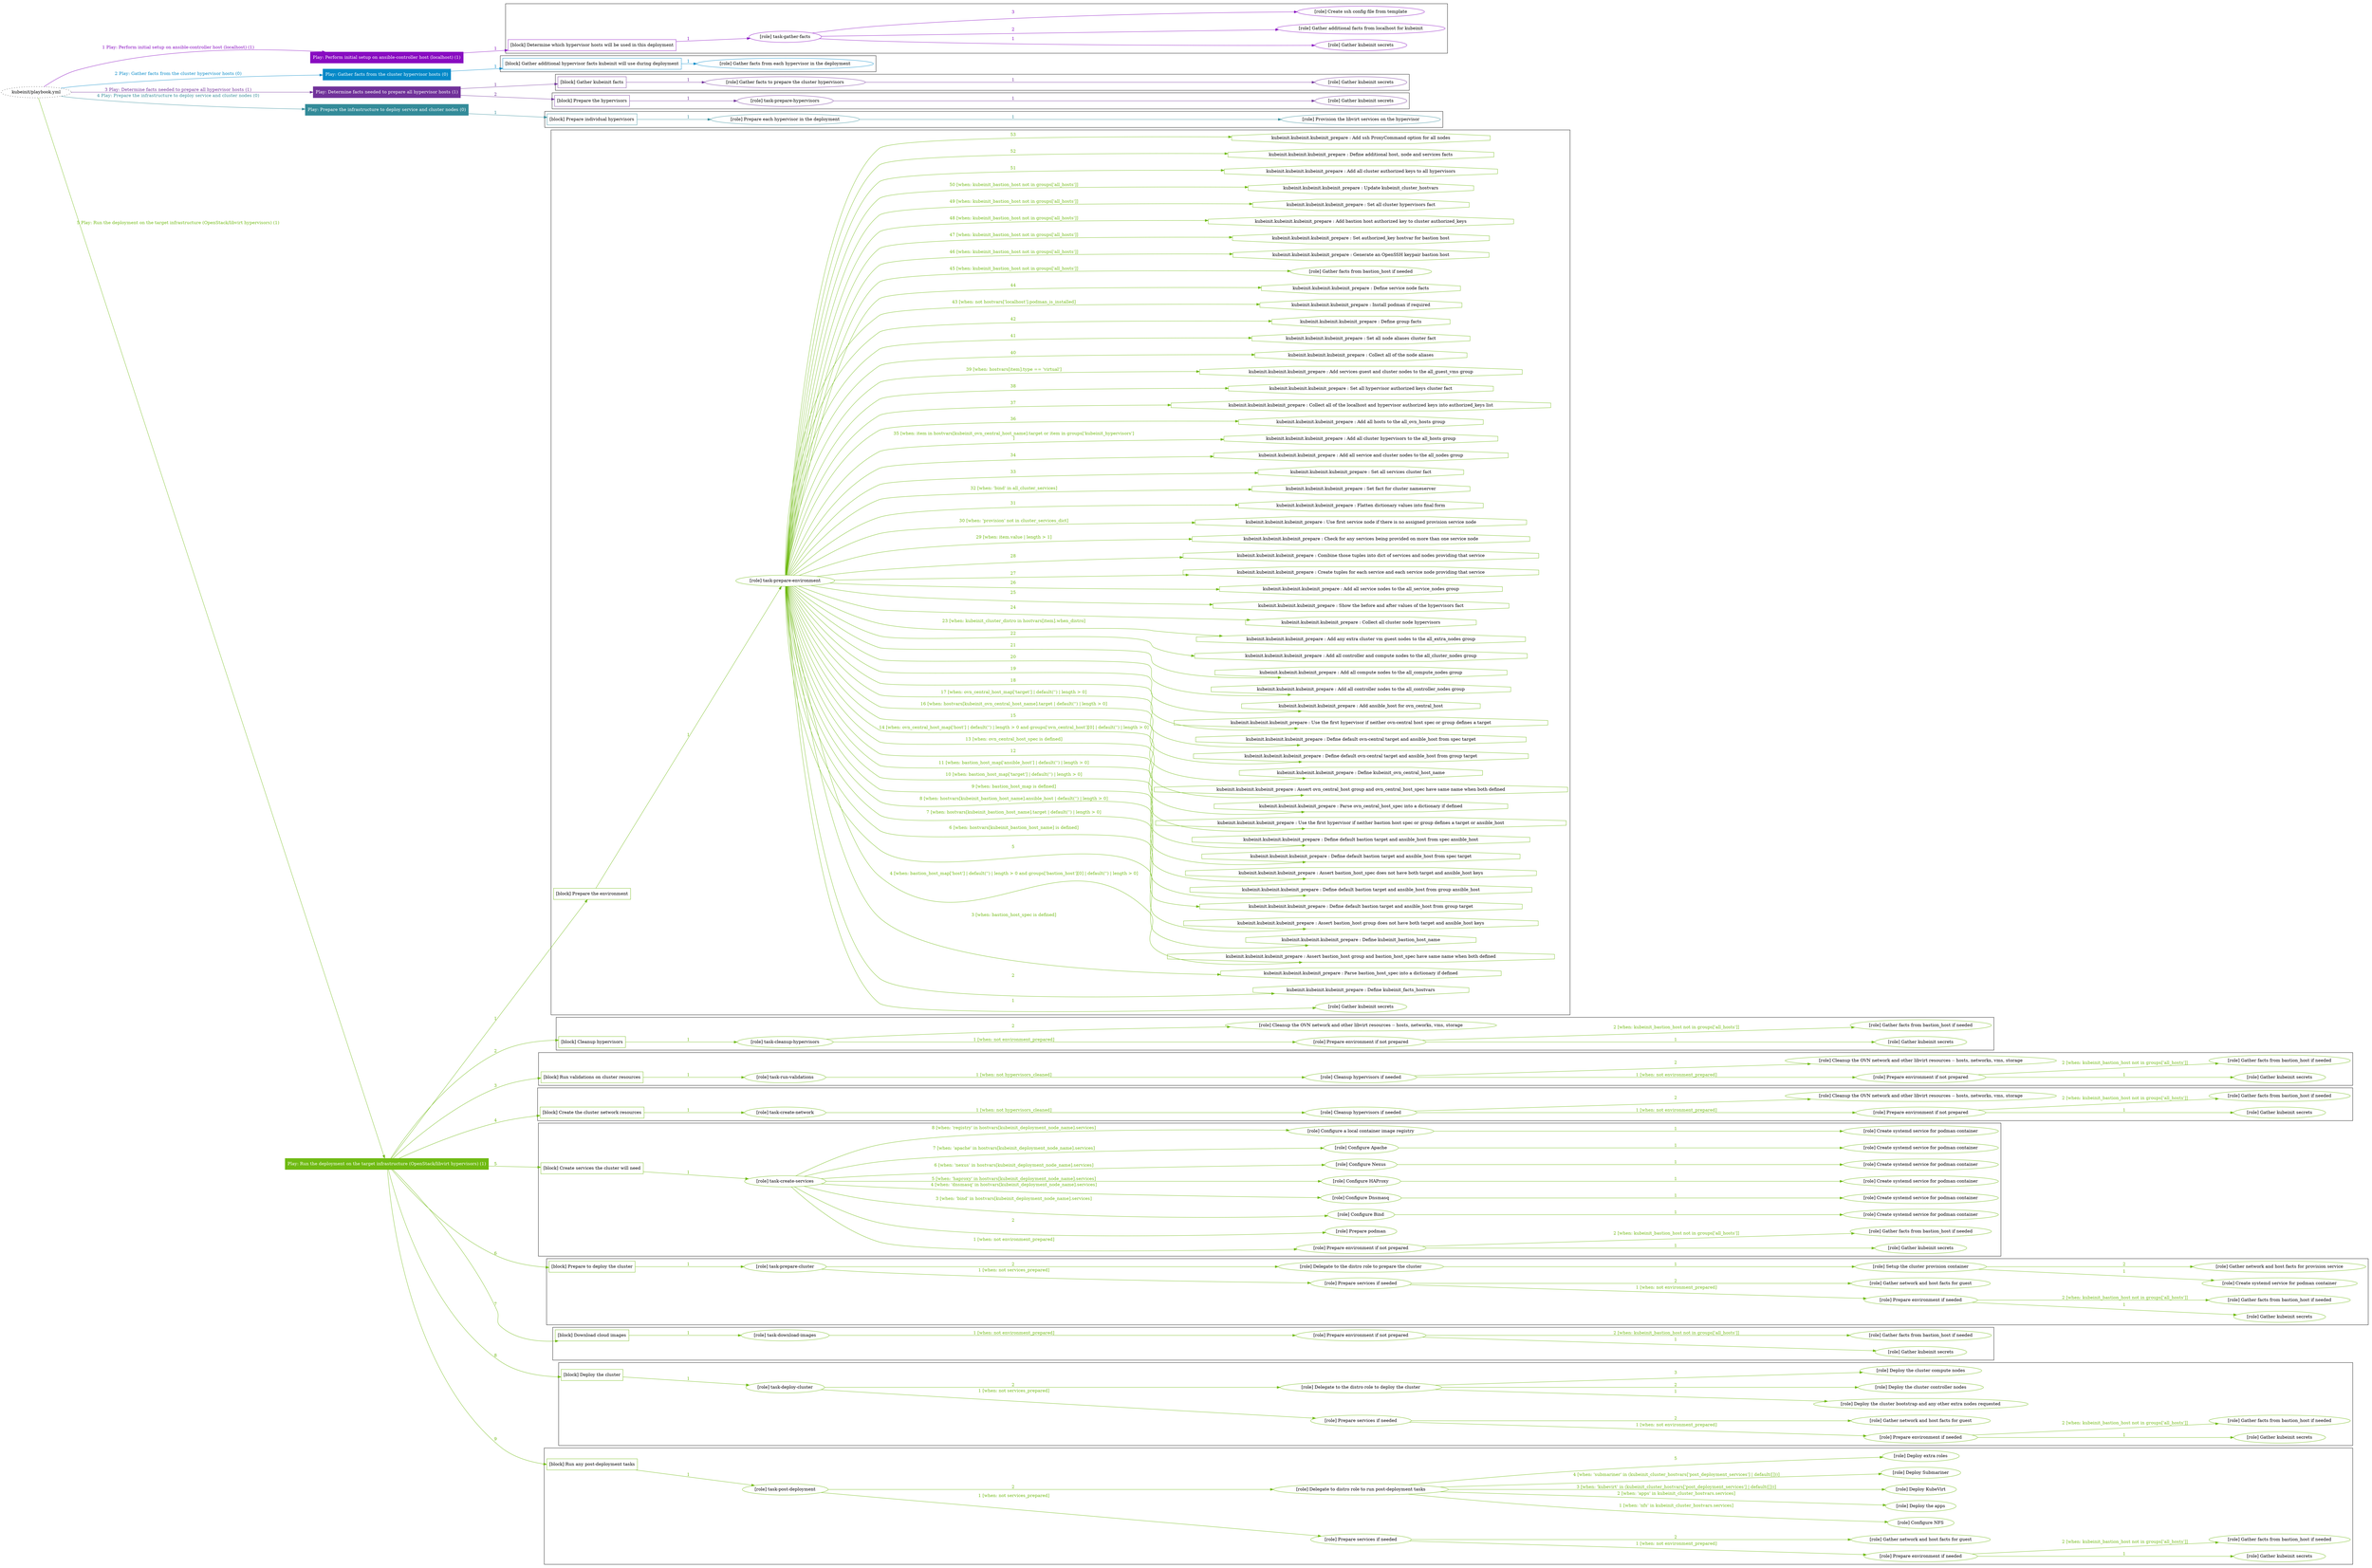digraph {
	graph [concentrate=true ordering=in rankdir=LR ratio=fill]
	edge [esep=5 sep=10]
	"kubeinit/playbook.yml" [URL="/home/runner/work/kubeinit/kubeinit/kubeinit/playbook.yml" id=playbook_8e2925c5 style=dotted]
	"kubeinit/playbook.yml" -> play_852a74f8 [label="1 Play: Perform initial setup on ansible-controller host (localhost) (1)" color="#880bc1" fontcolor="#880bc1" id=edge_play_852a74f8 labeltooltip="1 Play: Perform initial setup on ansible-controller host (localhost) (1)" tooltip="1 Play: Perform initial setup on ansible-controller host (localhost) (1)"]
	subgraph "Play: Perform initial setup on ansible-controller host (localhost) (1)" {
		play_852a74f8 [label="Play: Perform initial setup on ansible-controller host (localhost) (1)" URL="/home/runner/work/kubeinit/kubeinit/kubeinit/playbook.yml" color="#880bc1" fontcolor="#ffffff" id=play_852a74f8 shape=box style=filled tooltip=localhost]
		play_852a74f8 -> block_b03c9e36 [label=1 color="#880bc1" fontcolor="#880bc1" id=edge_block_b03c9e36 labeltooltip=1 tooltip=1]
		subgraph cluster_block_b03c9e36 {
			block_b03c9e36 [label="[block] Determine which hypervisor hosts will be used in this deployment" URL="/home/runner/work/kubeinit/kubeinit/kubeinit/playbook.yml" color="#880bc1" id=block_b03c9e36 labeltooltip="Determine which hypervisor hosts will be used in this deployment" shape=box tooltip="Determine which hypervisor hosts will be used in this deployment"]
			block_b03c9e36 -> role_e819dec4 [label="1 " color="#880bc1" fontcolor="#880bc1" id=edge_role_e819dec4 labeltooltip="1 " tooltip="1 "]
			subgraph "task-gather-facts" {
				role_e819dec4 [label="[role] task-gather-facts" URL="/home/runner/work/kubeinit/kubeinit/kubeinit/playbook.yml" color="#880bc1" id=role_e819dec4 tooltip="task-gather-facts"]
				role_e819dec4 -> role_7a8dba8b [label="1 " color="#880bc1" fontcolor="#880bc1" id=edge_role_7a8dba8b labeltooltip="1 " tooltip="1 "]
				subgraph "Gather kubeinit secrets" {
					role_7a8dba8b [label="[role] Gather kubeinit secrets" URL="/home/runner/.ansible/collections/ansible_collections/kubeinit/kubeinit/roles/kubeinit_prepare/tasks/build_hypervisors_group.yml" color="#880bc1" id=role_7a8dba8b tooltip="Gather kubeinit secrets"]
				}
				role_e819dec4 -> role_dbdb9fe3 [label="2 " color="#880bc1" fontcolor="#880bc1" id=edge_role_dbdb9fe3 labeltooltip="2 " tooltip="2 "]
				subgraph "Gather additional facts from localhost for kubeinit" {
					role_dbdb9fe3 [label="[role] Gather additional facts from localhost for kubeinit" URL="/home/runner/.ansible/collections/ansible_collections/kubeinit/kubeinit/roles/kubeinit_prepare/tasks/build_hypervisors_group.yml" color="#880bc1" id=role_dbdb9fe3 tooltip="Gather additional facts from localhost for kubeinit"]
				}
				role_e819dec4 -> role_3bb0c826 [label="3 " color="#880bc1" fontcolor="#880bc1" id=edge_role_3bb0c826 labeltooltip="3 " tooltip="3 "]
				subgraph "Create ssh config file from template" {
					role_3bb0c826 [label="[role] Create ssh config file from template" URL="/home/runner/.ansible/collections/ansible_collections/kubeinit/kubeinit/roles/kubeinit_prepare/tasks/build_hypervisors_group.yml" color="#880bc1" id=role_3bb0c826 tooltip="Create ssh config file from template"]
				}
			}
		}
	}
	"kubeinit/playbook.yml" -> play_586bf29e [label="2 Play: Gather facts from the cluster hypervisor hosts (0)" color="#0489c8" fontcolor="#0489c8" id=edge_play_586bf29e labeltooltip="2 Play: Gather facts from the cluster hypervisor hosts (0)" tooltip="2 Play: Gather facts from the cluster hypervisor hosts (0)"]
	subgraph "Play: Gather facts from the cluster hypervisor hosts (0)" {
		play_586bf29e [label="Play: Gather facts from the cluster hypervisor hosts (0)" URL="/home/runner/work/kubeinit/kubeinit/kubeinit/playbook.yml" color="#0489c8" fontcolor="#ffffff" id=play_586bf29e shape=box style=filled tooltip="Play: Gather facts from the cluster hypervisor hosts (0)"]
		play_586bf29e -> block_88c5ff2d [label=1 color="#0489c8" fontcolor="#0489c8" id=edge_block_88c5ff2d labeltooltip=1 tooltip=1]
		subgraph cluster_block_88c5ff2d {
			block_88c5ff2d [label="[block] Gather additional hypervisor facts kubeinit will use during deployment" URL="/home/runner/work/kubeinit/kubeinit/kubeinit/playbook.yml" color="#0489c8" id=block_88c5ff2d labeltooltip="Gather additional hypervisor facts kubeinit will use during deployment" shape=box tooltip="Gather additional hypervisor facts kubeinit will use during deployment"]
			block_88c5ff2d -> role_985f19ad [label="1 " color="#0489c8" fontcolor="#0489c8" id=edge_role_985f19ad labeltooltip="1 " tooltip="1 "]
			subgraph "Gather facts from each hypervisor in the deployment" {
				role_985f19ad [label="[role] Gather facts from each hypervisor in the deployment" URL="/home/runner/work/kubeinit/kubeinit/kubeinit/playbook.yml" color="#0489c8" id=role_985f19ad tooltip="Gather facts from each hypervisor in the deployment"]
			}
		}
	}
	"kubeinit/playbook.yml" -> play_3c84f9f4 [label="3 Play: Determine facts needed to prepare all hypervisor hosts (1)" color="#71329a" fontcolor="#71329a" id=edge_play_3c84f9f4 labeltooltip="3 Play: Determine facts needed to prepare all hypervisor hosts (1)" tooltip="3 Play: Determine facts needed to prepare all hypervisor hosts (1)"]
	subgraph "Play: Determine facts needed to prepare all hypervisor hosts (1)" {
		play_3c84f9f4 [label="Play: Determine facts needed to prepare all hypervisor hosts (1)" URL="/home/runner/work/kubeinit/kubeinit/kubeinit/playbook.yml" color="#71329a" fontcolor="#ffffff" id=play_3c84f9f4 shape=box style=filled tooltip=localhost]
		play_3c84f9f4 -> block_70d0c077 [label=1 color="#71329a" fontcolor="#71329a" id=edge_block_70d0c077 labeltooltip=1 tooltip=1]
		subgraph cluster_block_70d0c077 {
			block_70d0c077 [label="[block] Gather kubeinit facts" URL="/home/runner/work/kubeinit/kubeinit/kubeinit/playbook.yml" color="#71329a" id=block_70d0c077 labeltooltip="Gather kubeinit facts" shape=box tooltip="Gather kubeinit facts"]
			block_70d0c077 -> role_5f85b383 [label="1 " color="#71329a" fontcolor="#71329a" id=edge_role_5f85b383 labeltooltip="1 " tooltip="1 "]
			subgraph "Gather facts to prepare the cluster hypervisors" {
				role_5f85b383 [label="[role] Gather facts to prepare the cluster hypervisors" URL="/home/runner/work/kubeinit/kubeinit/kubeinit/playbook.yml" color="#71329a" id=role_5f85b383 tooltip="Gather facts to prepare the cluster hypervisors"]
				role_5f85b383 -> role_f0f7574c [label="1 " color="#71329a" fontcolor="#71329a" id=edge_role_f0f7574c labeltooltip="1 " tooltip="1 "]
				subgraph "Gather kubeinit secrets" {
					role_f0f7574c [label="[role] Gather kubeinit secrets" URL="/home/runner/.ansible/collections/ansible_collections/kubeinit/kubeinit/roles/kubeinit_prepare/tasks/gather_kubeinit_facts.yml" color="#71329a" id=role_f0f7574c tooltip="Gather kubeinit secrets"]
				}
			}
		}
		play_3c84f9f4 -> block_84947acf [label=2 color="#71329a" fontcolor="#71329a" id=edge_block_84947acf labeltooltip=2 tooltip=2]
		subgraph cluster_block_84947acf {
			block_84947acf [label="[block] Prepare the hypervisors" URL="/home/runner/work/kubeinit/kubeinit/kubeinit/playbook.yml" color="#71329a" id=block_84947acf labeltooltip="Prepare the hypervisors" shape=box tooltip="Prepare the hypervisors"]
			block_84947acf -> role_bb8297e6 [label="1 " color="#71329a" fontcolor="#71329a" id=edge_role_bb8297e6 labeltooltip="1 " tooltip="1 "]
			subgraph "task-prepare-hypervisors" {
				role_bb8297e6 [label="[role] task-prepare-hypervisors" URL="/home/runner/work/kubeinit/kubeinit/kubeinit/playbook.yml" color="#71329a" id=role_bb8297e6 tooltip="task-prepare-hypervisors"]
				role_bb8297e6 -> role_92342ada [label="1 " color="#71329a" fontcolor="#71329a" id=edge_role_92342ada labeltooltip="1 " tooltip="1 "]
				subgraph "Gather kubeinit secrets" {
					role_92342ada [label="[role] Gather kubeinit secrets" URL="/home/runner/.ansible/collections/ansible_collections/kubeinit/kubeinit/roles/kubeinit_prepare/tasks/gather_kubeinit_facts.yml" color="#71329a" id=role_92342ada tooltip="Gather kubeinit secrets"]
				}
			}
		}
	}
	"kubeinit/playbook.yml" -> play_5219406f [label="4 Play: Prepare the infrastructure to deploy service and cluster nodes (0)" color="#338b99" fontcolor="#338b99" id=edge_play_5219406f labeltooltip="4 Play: Prepare the infrastructure to deploy service and cluster nodes (0)" tooltip="4 Play: Prepare the infrastructure to deploy service and cluster nodes (0)"]
	subgraph "Play: Prepare the infrastructure to deploy service and cluster nodes (0)" {
		play_5219406f [label="Play: Prepare the infrastructure to deploy service and cluster nodes (0)" URL="/home/runner/work/kubeinit/kubeinit/kubeinit/playbook.yml" color="#338b99" fontcolor="#ffffff" id=play_5219406f shape=box style=filled tooltip="Play: Prepare the infrastructure to deploy service and cluster nodes (0)"]
		play_5219406f -> block_1ca8b9ec [label=1 color="#338b99" fontcolor="#338b99" id=edge_block_1ca8b9ec labeltooltip=1 tooltip=1]
		subgraph cluster_block_1ca8b9ec {
			block_1ca8b9ec [label="[block] Prepare individual hypervisors" URL="/home/runner/work/kubeinit/kubeinit/kubeinit/playbook.yml" color="#338b99" id=block_1ca8b9ec labeltooltip="Prepare individual hypervisors" shape=box tooltip="Prepare individual hypervisors"]
			block_1ca8b9ec -> role_ed3f232e [label="1 " color="#338b99" fontcolor="#338b99" id=edge_role_ed3f232e labeltooltip="1 " tooltip="1 "]
			subgraph "Prepare each hypervisor in the deployment" {
				role_ed3f232e [label="[role] Prepare each hypervisor in the deployment" URL="/home/runner/work/kubeinit/kubeinit/kubeinit/playbook.yml" color="#338b99" id=role_ed3f232e tooltip="Prepare each hypervisor in the deployment"]
				role_ed3f232e -> role_e2f472af [label="1 " color="#338b99" fontcolor="#338b99" id=edge_role_e2f472af labeltooltip="1 " tooltip="1 "]
				subgraph "Provision the libvirt services on the hypervisor" {
					role_e2f472af [label="[role] Provision the libvirt services on the hypervisor" URL="/home/runner/.ansible/collections/ansible_collections/kubeinit/kubeinit/roles/kubeinit_prepare/tasks/prepare_hypervisor.yml" color="#338b99" id=role_e2f472af tooltip="Provision the libvirt services on the hypervisor"]
				}
			}
		}
	}
	"kubeinit/playbook.yml" -> play_55adefcc [label="5 Play: Run the deployment on the target infrastructure (OpenStack/libvirt hypervisors) (1)" color="#6fba12" fontcolor="#6fba12" id=edge_play_55adefcc labeltooltip="5 Play: Run the deployment on the target infrastructure (OpenStack/libvirt hypervisors) (1)" tooltip="5 Play: Run the deployment on the target infrastructure (OpenStack/libvirt hypervisors) (1)"]
	subgraph "Play: Run the deployment on the target infrastructure (OpenStack/libvirt hypervisors) (1)" {
		play_55adefcc [label="Play: Run the deployment on the target infrastructure (OpenStack/libvirt hypervisors) (1)" URL="/home/runner/work/kubeinit/kubeinit/kubeinit/playbook.yml" color="#6fba12" fontcolor="#ffffff" id=play_55adefcc shape=box style=filled tooltip=localhost]
		play_55adefcc -> block_08670c2e [label=1 color="#6fba12" fontcolor="#6fba12" id=edge_block_08670c2e labeltooltip=1 tooltip=1]
		subgraph cluster_block_08670c2e {
			block_08670c2e [label="[block] Prepare the environment" URL="/home/runner/work/kubeinit/kubeinit/kubeinit/playbook.yml" color="#6fba12" id=block_08670c2e labeltooltip="Prepare the environment" shape=box tooltip="Prepare the environment"]
			block_08670c2e -> role_f4b9431d [label="1 " color="#6fba12" fontcolor="#6fba12" id=edge_role_f4b9431d labeltooltip="1 " tooltip="1 "]
			subgraph "task-prepare-environment" {
				role_f4b9431d [label="[role] task-prepare-environment" URL="/home/runner/work/kubeinit/kubeinit/kubeinit/playbook.yml" color="#6fba12" id=role_f4b9431d tooltip="task-prepare-environment"]
				role_f4b9431d -> role_6d45ce40 [label="1 " color="#6fba12" fontcolor="#6fba12" id=edge_role_6d45ce40 labeltooltip="1 " tooltip="1 "]
				subgraph "Gather kubeinit secrets" {
					role_6d45ce40 [label="[role] Gather kubeinit secrets" URL="/home/runner/.ansible/collections/ansible_collections/kubeinit/kubeinit/roles/kubeinit_prepare/tasks/gather_kubeinit_facts.yml" color="#6fba12" id=role_6d45ce40 tooltip="Gather kubeinit secrets"]
				}
				task_28a15a12 [label="kubeinit.kubeinit.kubeinit_prepare : Define kubeinit_facts_hostvars" URL="/home/runner/.ansible/collections/ansible_collections/kubeinit/kubeinit/roles/kubeinit_prepare/tasks/main.yml" color="#6fba12" id=task_28a15a12 shape=octagon tooltip="kubeinit.kubeinit.kubeinit_prepare : Define kubeinit_facts_hostvars"]
				role_f4b9431d -> task_28a15a12 [label="2 " color="#6fba12" fontcolor="#6fba12" id=edge_task_28a15a12 labeltooltip="2 " tooltip="2 "]
				task_5482b462 [label="kubeinit.kubeinit.kubeinit_prepare : Parse bastion_host_spec into a dictionary if defined" URL="/home/runner/.ansible/collections/ansible_collections/kubeinit/kubeinit/roles/kubeinit_prepare/tasks/main.yml" color="#6fba12" id=task_5482b462 shape=octagon tooltip="kubeinit.kubeinit.kubeinit_prepare : Parse bastion_host_spec into a dictionary if defined"]
				role_f4b9431d -> task_5482b462 [label="3 [when: bastion_host_spec is defined]" color="#6fba12" fontcolor="#6fba12" id=edge_task_5482b462 labeltooltip="3 [when: bastion_host_spec is defined]" tooltip="3 [when: bastion_host_spec is defined]"]
				task_22bf2432 [label="kubeinit.kubeinit.kubeinit_prepare : Assert bastion_host group and bastion_host_spec have same name when both defined" URL="/home/runner/.ansible/collections/ansible_collections/kubeinit/kubeinit/roles/kubeinit_prepare/tasks/main.yml" color="#6fba12" id=task_22bf2432 shape=octagon tooltip="kubeinit.kubeinit.kubeinit_prepare : Assert bastion_host group and bastion_host_spec have same name when both defined"]
				role_f4b9431d -> task_22bf2432 [label="4 [when: bastion_host_map['host'] | default('') | length > 0 and groups['bastion_host'][0] | default('') | length > 0]" color="#6fba12" fontcolor="#6fba12" id=edge_task_22bf2432 labeltooltip="4 [when: bastion_host_map['host'] | default('') | length > 0 and groups['bastion_host'][0] | default('') | length > 0]" tooltip="4 [when: bastion_host_map['host'] | default('') | length > 0 and groups['bastion_host'][0] | default('') | length > 0]"]
				task_ea1d2256 [label="kubeinit.kubeinit.kubeinit_prepare : Define kubeinit_bastion_host_name" URL="/home/runner/.ansible/collections/ansible_collections/kubeinit/kubeinit/roles/kubeinit_prepare/tasks/main.yml" color="#6fba12" id=task_ea1d2256 shape=octagon tooltip="kubeinit.kubeinit.kubeinit_prepare : Define kubeinit_bastion_host_name"]
				role_f4b9431d -> task_ea1d2256 [label="5 " color="#6fba12" fontcolor="#6fba12" id=edge_task_ea1d2256 labeltooltip="5 " tooltip="5 "]
				task_3c0f98d0 [label="kubeinit.kubeinit.kubeinit_prepare : Assert bastion_host group does not have both target and ansible_host keys" URL="/home/runner/.ansible/collections/ansible_collections/kubeinit/kubeinit/roles/kubeinit_prepare/tasks/main.yml" color="#6fba12" id=task_3c0f98d0 shape=octagon tooltip="kubeinit.kubeinit.kubeinit_prepare : Assert bastion_host group does not have both target and ansible_host keys"]
				role_f4b9431d -> task_3c0f98d0 [label="6 [when: hostvars[kubeinit_bastion_host_name] is defined]" color="#6fba12" fontcolor="#6fba12" id=edge_task_3c0f98d0 labeltooltip="6 [when: hostvars[kubeinit_bastion_host_name] is defined]" tooltip="6 [when: hostvars[kubeinit_bastion_host_name] is defined]"]
				task_67ed5162 [label="kubeinit.kubeinit.kubeinit_prepare : Define default bastion target and ansible_host from group target" URL="/home/runner/.ansible/collections/ansible_collections/kubeinit/kubeinit/roles/kubeinit_prepare/tasks/main.yml" color="#6fba12" id=task_67ed5162 shape=octagon tooltip="kubeinit.kubeinit.kubeinit_prepare : Define default bastion target and ansible_host from group target"]
				role_f4b9431d -> task_67ed5162 [label="7 [when: hostvars[kubeinit_bastion_host_name].target | default('') | length > 0]" color="#6fba12" fontcolor="#6fba12" id=edge_task_67ed5162 labeltooltip="7 [when: hostvars[kubeinit_bastion_host_name].target | default('') | length > 0]" tooltip="7 [when: hostvars[kubeinit_bastion_host_name].target | default('') | length > 0]"]
				task_4e9d124d [label="kubeinit.kubeinit.kubeinit_prepare : Define default bastion target and ansible_host from group ansible_host" URL="/home/runner/.ansible/collections/ansible_collections/kubeinit/kubeinit/roles/kubeinit_prepare/tasks/main.yml" color="#6fba12" id=task_4e9d124d shape=octagon tooltip="kubeinit.kubeinit.kubeinit_prepare : Define default bastion target and ansible_host from group ansible_host"]
				role_f4b9431d -> task_4e9d124d [label="8 [when: hostvars[kubeinit_bastion_host_name].ansible_host | default('') | length > 0]" color="#6fba12" fontcolor="#6fba12" id=edge_task_4e9d124d labeltooltip="8 [when: hostvars[kubeinit_bastion_host_name].ansible_host | default('') | length > 0]" tooltip="8 [when: hostvars[kubeinit_bastion_host_name].ansible_host | default('') | length > 0]"]
				task_9202e81c [label="kubeinit.kubeinit.kubeinit_prepare : Assert bastion_host_spec does not have both target and ansible_host keys" URL="/home/runner/.ansible/collections/ansible_collections/kubeinit/kubeinit/roles/kubeinit_prepare/tasks/main.yml" color="#6fba12" id=task_9202e81c shape=octagon tooltip="kubeinit.kubeinit.kubeinit_prepare : Assert bastion_host_spec does not have both target and ansible_host keys"]
				role_f4b9431d -> task_9202e81c [label="9 [when: bastion_host_map is defined]" color="#6fba12" fontcolor="#6fba12" id=edge_task_9202e81c labeltooltip="9 [when: bastion_host_map is defined]" tooltip="9 [when: bastion_host_map is defined]"]
				task_c54ab50f [label="kubeinit.kubeinit.kubeinit_prepare : Define default bastion target and ansible_host from spec target" URL="/home/runner/.ansible/collections/ansible_collections/kubeinit/kubeinit/roles/kubeinit_prepare/tasks/main.yml" color="#6fba12" id=task_c54ab50f shape=octagon tooltip="kubeinit.kubeinit.kubeinit_prepare : Define default bastion target and ansible_host from spec target"]
				role_f4b9431d -> task_c54ab50f [label="10 [when: bastion_host_map['target'] | default('') | length > 0]" color="#6fba12" fontcolor="#6fba12" id=edge_task_c54ab50f labeltooltip="10 [when: bastion_host_map['target'] | default('') | length > 0]" tooltip="10 [when: bastion_host_map['target'] | default('') | length > 0]"]
				task_551f76e6 [label="kubeinit.kubeinit.kubeinit_prepare : Define default bastion target and ansible_host from spec ansible_host" URL="/home/runner/.ansible/collections/ansible_collections/kubeinit/kubeinit/roles/kubeinit_prepare/tasks/main.yml" color="#6fba12" id=task_551f76e6 shape=octagon tooltip="kubeinit.kubeinit.kubeinit_prepare : Define default bastion target and ansible_host from spec ansible_host"]
				role_f4b9431d -> task_551f76e6 [label="11 [when: bastion_host_map['ansible_host'] | default('') | length > 0]" color="#6fba12" fontcolor="#6fba12" id=edge_task_551f76e6 labeltooltip="11 [when: bastion_host_map['ansible_host'] | default('') | length > 0]" tooltip="11 [when: bastion_host_map['ansible_host'] | default('') | length > 0]"]
				task_11cb2498 [label="kubeinit.kubeinit.kubeinit_prepare : Use the first hypervisor if neither bastion host spec or group defines a target or ansible_host" URL="/home/runner/.ansible/collections/ansible_collections/kubeinit/kubeinit/roles/kubeinit_prepare/tasks/main.yml" color="#6fba12" id=task_11cb2498 shape=octagon tooltip="kubeinit.kubeinit.kubeinit_prepare : Use the first hypervisor if neither bastion host spec or group defines a target or ansible_host"]
				role_f4b9431d -> task_11cb2498 [label="12 " color="#6fba12" fontcolor="#6fba12" id=edge_task_11cb2498 labeltooltip="12 " tooltip="12 "]
				task_a6c205e8 [label="kubeinit.kubeinit.kubeinit_prepare : Parse ovn_central_host_spec into a dictionary if defined" URL="/home/runner/.ansible/collections/ansible_collections/kubeinit/kubeinit/roles/kubeinit_prepare/tasks/main.yml" color="#6fba12" id=task_a6c205e8 shape=octagon tooltip="kubeinit.kubeinit.kubeinit_prepare : Parse ovn_central_host_spec into a dictionary if defined"]
				role_f4b9431d -> task_a6c205e8 [label="13 [when: ovn_central_host_spec is defined]" color="#6fba12" fontcolor="#6fba12" id=edge_task_a6c205e8 labeltooltip="13 [when: ovn_central_host_spec is defined]" tooltip="13 [when: ovn_central_host_spec is defined]"]
				task_4df1e64c [label="kubeinit.kubeinit.kubeinit_prepare : Assert ovn_central_host group and ovn_central_host_spec have same name when both defined" URL="/home/runner/.ansible/collections/ansible_collections/kubeinit/kubeinit/roles/kubeinit_prepare/tasks/main.yml" color="#6fba12" id=task_4df1e64c shape=octagon tooltip="kubeinit.kubeinit.kubeinit_prepare : Assert ovn_central_host group and ovn_central_host_spec have same name when both defined"]
				role_f4b9431d -> task_4df1e64c [label="14 [when: ovn_central_host_map['host'] | default('') | length > 0 and groups['ovn_central_host'][0] | default('') | length > 0]" color="#6fba12" fontcolor="#6fba12" id=edge_task_4df1e64c labeltooltip="14 [when: ovn_central_host_map['host'] | default('') | length > 0 and groups['ovn_central_host'][0] | default('') | length > 0]" tooltip="14 [when: ovn_central_host_map['host'] | default('') | length > 0 and groups['ovn_central_host'][0] | default('') | length > 0]"]
				task_66f3739d [label="kubeinit.kubeinit.kubeinit_prepare : Define kubeinit_ovn_central_host_name" URL="/home/runner/.ansible/collections/ansible_collections/kubeinit/kubeinit/roles/kubeinit_prepare/tasks/main.yml" color="#6fba12" id=task_66f3739d shape=octagon tooltip="kubeinit.kubeinit.kubeinit_prepare : Define kubeinit_ovn_central_host_name"]
				role_f4b9431d -> task_66f3739d [label="15 " color="#6fba12" fontcolor="#6fba12" id=edge_task_66f3739d labeltooltip="15 " tooltip="15 "]
				task_7b846638 [label="kubeinit.kubeinit.kubeinit_prepare : Define default ovn-central target and ansible_host from group target" URL="/home/runner/.ansible/collections/ansible_collections/kubeinit/kubeinit/roles/kubeinit_prepare/tasks/main.yml" color="#6fba12" id=task_7b846638 shape=octagon tooltip="kubeinit.kubeinit.kubeinit_prepare : Define default ovn-central target and ansible_host from group target"]
				role_f4b9431d -> task_7b846638 [label="16 [when: hostvars[kubeinit_ovn_central_host_name].target | default('') | length > 0]" color="#6fba12" fontcolor="#6fba12" id=edge_task_7b846638 labeltooltip="16 [when: hostvars[kubeinit_ovn_central_host_name].target | default('') | length > 0]" tooltip="16 [when: hostvars[kubeinit_ovn_central_host_name].target | default('') | length > 0]"]
				task_ae4c66b0 [label="kubeinit.kubeinit.kubeinit_prepare : Define default ovn-central target and ansible_host from spec target" URL="/home/runner/.ansible/collections/ansible_collections/kubeinit/kubeinit/roles/kubeinit_prepare/tasks/main.yml" color="#6fba12" id=task_ae4c66b0 shape=octagon tooltip="kubeinit.kubeinit.kubeinit_prepare : Define default ovn-central target and ansible_host from spec target"]
				role_f4b9431d -> task_ae4c66b0 [label="17 [when: ovn_central_host_map['target'] | default('') | length > 0]" color="#6fba12" fontcolor="#6fba12" id=edge_task_ae4c66b0 labeltooltip="17 [when: ovn_central_host_map['target'] | default('') | length > 0]" tooltip="17 [when: ovn_central_host_map['target'] | default('') | length > 0]"]
				task_570c0a5c [label="kubeinit.kubeinit.kubeinit_prepare : Use the first hypervisor if neither ovn-central host spec or group defines a target" URL="/home/runner/.ansible/collections/ansible_collections/kubeinit/kubeinit/roles/kubeinit_prepare/tasks/main.yml" color="#6fba12" id=task_570c0a5c shape=octagon tooltip="kubeinit.kubeinit.kubeinit_prepare : Use the first hypervisor if neither ovn-central host spec or group defines a target"]
				role_f4b9431d -> task_570c0a5c [label="18 " color="#6fba12" fontcolor="#6fba12" id=edge_task_570c0a5c labeltooltip="18 " tooltip="18 "]
				task_4ca639ce [label="kubeinit.kubeinit.kubeinit_prepare : Add ansible_host for ovn_central_host" URL="/home/runner/.ansible/collections/ansible_collections/kubeinit/kubeinit/roles/kubeinit_prepare/tasks/main.yml" color="#6fba12" id=task_4ca639ce shape=octagon tooltip="kubeinit.kubeinit.kubeinit_prepare : Add ansible_host for ovn_central_host"]
				role_f4b9431d -> task_4ca639ce [label="19 " color="#6fba12" fontcolor="#6fba12" id=edge_task_4ca639ce labeltooltip="19 " tooltip="19 "]
				task_f1029f6a [label="kubeinit.kubeinit.kubeinit_prepare : Add all controller nodes to the all_controller_nodes group" URL="/home/runner/.ansible/collections/ansible_collections/kubeinit/kubeinit/roles/kubeinit_prepare/tasks/prepare_groups.yml" color="#6fba12" id=task_f1029f6a shape=octagon tooltip="kubeinit.kubeinit.kubeinit_prepare : Add all controller nodes to the all_controller_nodes group"]
				role_f4b9431d -> task_f1029f6a [label="20 " color="#6fba12" fontcolor="#6fba12" id=edge_task_f1029f6a labeltooltip="20 " tooltip="20 "]
				task_2a9a4822 [label="kubeinit.kubeinit.kubeinit_prepare : Add all compute nodes to the all_compute_nodes group" URL="/home/runner/.ansible/collections/ansible_collections/kubeinit/kubeinit/roles/kubeinit_prepare/tasks/prepare_groups.yml" color="#6fba12" id=task_2a9a4822 shape=octagon tooltip="kubeinit.kubeinit.kubeinit_prepare : Add all compute nodes to the all_compute_nodes group"]
				role_f4b9431d -> task_2a9a4822 [label="21 " color="#6fba12" fontcolor="#6fba12" id=edge_task_2a9a4822 labeltooltip="21 " tooltip="21 "]
				task_60c3a3fa [label="kubeinit.kubeinit.kubeinit_prepare : Add all controller and compute nodes to the all_cluster_nodes group" URL="/home/runner/.ansible/collections/ansible_collections/kubeinit/kubeinit/roles/kubeinit_prepare/tasks/prepare_groups.yml" color="#6fba12" id=task_60c3a3fa shape=octagon tooltip="kubeinit.kubeinit.kubeinit_prepare : Add all controller and compute nodes to the all_cluster_nodes group"]
				role_f4b9431d -> task_60c3a3fa [label="22 " color="#6fba12" fontcolor="#6fba12" id=edge_task_60c3a3fa labeltooltip="22 " tooltip="22 "]
				task_07af7b9e [label="kubeinit.kubeinit.kubeinit_prepare : Add any extra cluster vm guest nodes to the all_extra_nodes group" URL="/home/runner/.ansible/collections/ansible_collections/kubeinit/kubeinit/roles/kubeinit_prepare/tasks/prepare_groups.yml" color="#6fba12" id=task_07af7b9e shape=octagon tooltip="kubeinit.kubeinit.kubeinit_prepare : Add any extra cluster vm guest nodes to the all_extra_nodes group"]
				role_f4b9431d -> task_07af7b9e [label="23 [when: kubeinit_cluster_distro in hostvars[item].when_distro]" color="#6fba12" fontcolor="#6fba12" id=edge_task_07af7b9e labeltooltip="23 [when: kubeinit_cluster_distro in hostvars[item].when_distro]" tooltip="23 [when: kubeinit_cluster_distro in hostvars[item].when_distro]"]
				task_895bdaf8 [label="kubeinit.kubeinit.kubeinit_prepare : Collect all cluster node hypervisors" URL="/home/runner/.ansible/collections/ansible_collections/kubeinit/kubeinit/roles/kubeinit_prepare/tasks/prepare_groups.yml" color="#6fba12" id=task_895bdaf8 shape=octagon tooltip="kubeinit.kubeinit.kubeinit_prepare : Collect all cluster node hypervisors"]
				role_f4b9431d -> task_895bdaf8 [label="24 " color="#6fba12" fontcolor="#6fba12" id=edge_task_895bdaf8 labeltooltip="24 " tooltip="24 "]
				task_706d2153 [label="kubeinit.kubeinit.kubeinit_prepare : Show the before and after values of the hypervisors fact" URL="/home/runner/.ansible/collections/ansible_collections/kubeinit/kubeinit/roles/kubeinit_prepare/tasks/prepare_groups.yml" color="#6fba12" id=task_706d2153 shape=octagon tooltip="kubeinit.kubeinit.kubeinit_prepare : Show the before and after values of the hypervisors fact"]
				role_f4b9431d -> task_706d2153 [label="25 " color="#6fba12" fontcolor="#6fba12" id=edge_task_706d2153 labeltooltip="25 " tooltip="25 "]
				task_49477cb0 [label="kubeinit.kubeinit.kubeinit_prepare : Add all service nodes to the all_service_nodes group" URL="/home/runner/.ansible/collections/ansible_collections/kubeinit/kubeinit/roles/kubeinit_prepare/tasks/prepare_groups.yml" color="#6fba12" id=task_49477cb0 shape=octagon tooltip="kubeinit.kubeinit.kubeinit_prepare : Add all service nodes to the all_service_nodes group"]
				role_f4b9431d -> task_49477cb0 [label="26 " color="#6fba12" fontcolor="#6fba12" id=edge_task_49477cb0 labeltooltip="26 " tooltip="26 "]
				task_82071cab [label="kubeinit.kubeinit.kubeinit_prepare : Create tuples for each service and each service node providing that service" URL="/home/runner/.ansible/collections/ansible_collections/kubeinit/kubeinit/roles/kubeinit_prepare/tasks/prepare_groups.yml" color="#6fba12" id=task_82071cab shape=octagon tooltip="kubeinit.kubeinit.kubeinit_prepare : Create tuples for each service and each service node providing that service"]
				role_f4b9431d -> task_82071cab [label="27 " color="#6fba12" fontcolor="#6fba12" id=edge_task_82071cab labeltooltip="27 " tooltip="27 "]
				task_ea1d1530 [label="kubeinit.kubeinit.kubeinit_prepare : Combine those tuples into dict of services and nodes providing that service" URL="/home/runner/.ansible/collections/ansible_collections/kubeinit/kubeinit/roles/kubeinit_prepare/tasks/prepare_groups.yml" color="#6fba12" id=task_ea1d1530 shape=octagon tooltip="kubeinit.kubeinit.kubeinit_prepare : Combine those tuples into dict of services and nodes providing that service"]
				role_f4b9431d -> task_ea1d1530 [label="28 " color="#6fba12" fontcolor="#6fba12" id=edge_task_ea1d1530 labeltooltip="28 " tooltip="28 "]
				task_7d826279 [label="kubeinit.kubeinit.kubeinit_prepare : Check for any services being provided on more than one service node" URL="/home/runner/.ansible/collections/ansible_collections/kubeinit/kubeinit/roles/kubeinit_prepare/tasks/prepare_groups.yml" color="#6fba12" id=task_7d826279 shape=octagon tooltip="kubeinit.kubeinit.kubeinit_prepare : Check for any services being provided on more than one service node"]
				role_f4b9431d -> task_7d826279 [label="29 [when: item.value | length > 1]" color="#6fba12" fontcolor="#6fba12" id=edge_task_7d826279 labeltooltip="29 [when: item.value | length > 1]" tooltip="29 [when: item.value | length > 1]"]
				task_76ce2815 [label="kubeinit.kubeinit.kubeinit_prepare : Use first service node if there is no assigned provision service node" URL="/home/runner/.ansible/collections/ansible_collections/kubeinit/kubeinit/roles/kubeinit_prepare/tasks/prepare_groups.yml" color="#6fba12" id=task_76ce2815 shape=octagon tooltip="kubeinit.kubeinit.kubeinit_prepare : Use first service node if there is no assigned provision service node"]
				role_f4b9431d -> task_76ce2815 [label="30 [when: 'provision' not in cluster_services_dict]" color="#6fba12" fontcolor="#6fba12" id=edge_task_76ce2815 labeltooltip="30 [when: 'provision' not in cluster_services_dict]" tooltip="30 [when: 'provision' not in cluster_services_dict]"]
				task_e5fb9b1c [label="kubeinit.kubeinit.kubeinit_prepare : Flatten dictionary values into final form" URL="/home/runner/.ansible/collections/ansible_collections/kubeinit/kubeinit/roles/kubeinit_prepare/tasks/prepare_groups.yml" color="#6fba12" id=task_e5fb9b1c shape=octagon tooltip="kubeinit.kubeinit.kubeinit_prepare : Flatten dictionary values into final form"]
				role_f4b9431d -> task_e5fb9b1c [label="31 " color="#6fba12" fontcolor="#6fba12" id=edge_task_e5fb9b1c labeltooltip="31 " tooltip="31 "]
				task_01aa6629 [label="kubeinit.kubeinit.kubeinit_prepare : Set fact for cluster nameserver" URL="/home/runner/.ansible/collections/ansible_collections/kubeinit/kubeinit/roles/kubeinit_prepare/tasks/prepare_groups.yml" color="#6fba12" id=task_01aa6629 shape=octagon tooltip="kubeinit.kubeinit.kubeinit_prepare : Set fact for cluster nameserver"]
				role_f4b9431d -> task_01aa6629 [label="32 [when: 'bind' in all_cluster_services]" color="#6fba12" fontcolor="#6fba12" id=edge_task_01aa6629 labeltooltip="32 [when: 'bind' in all_cluster_services]" tooltip="32 [when: 'bind' in all_cluster_services]"]
				task_dd2d833a [label="kubeinit.kubeinit.kubeinit_prepare : Set all services cluster fact" URL="/home/runner/.ansible/collections/ansible_collections/kubeinit/kubeinit/roles/kubeinit_prepare/tasks/prepare_groups.yml" color="#6fba12" id=task_dd2d833a shape=octagon tooltip="kubeinit.kubeinit.kubeinit_prepare : Set all services cluster fact"]
				role_f4b9431d -> task_dd2d833a [label="33 " color="#6fba12" fontcolor="#6fba12" id=edge_task_dd2d833a labeltooltip="33 " tooltip="33 "]
				task_bf2ad983 [label="kubeinit.kubeinit.kubeinit_prepare : Add all service and cluster nodes to the all_nodes group" URL="/home/runner/.ansible/collections/ansible_collections/kubeinit/kubeinit/roles/kubeinit_prepare/tasks/prepare_groups.yml" color="#6fba12" id=task_bf2ad983 shape=octagon tooltip="kubeinit.kubeinit.kubeinit_prepare : Add all service and cluster nodes to the all_nodes group"]
				role_f4b9431d -> task_bf2ad983 [label="34 " color="#6fba12" fontcolor="#6fba12" id=edge_task_bf2ad983 labeltooltip="34 " tooltip="34 "]
				task_7b6c6539 [label="kubeinit.kubeinit.kubeinit_prepare : Add all cluster hypervisors to the all_hosts group" URL="/home/runner/.ansible/collections/ansible_collections/kubeinit/kubeinit/roles/kubeinit_prepare/tasks/prepare_groups.yml" color="#6fba12" id=task_7b6c6539 shape=octagon tooltip="kubeinit.kubeinit.kubeinit_prepare : Add all cluster hypervisors to the all_hosts group"]
				role_f4b9431d -> task_7b6c6539 [label="35 [when: item in hostvars[kubeinit_ovn_central_host_name].target or item in groups['kubeinit_hypervisors']
]" color="#6fba12" fontcolor="#6fba12" id=edge_task_7b6c6539 labeltooltip="35 [when: item in hostvars[kubeinit_ovn_central_host_name].target or item in groups['kubeinit_hypervisors']
]" tooltip="35 [when: item in hostvars[kubeinit_ovn_central_host_name].target or item in groups['kubeinit_hypervisors']
]"]
				task_20b5159b [label="kubeinit.kubeinit.kubeinit_prepare : Add all hosts to the all_ovn_hosts group" URL="/home/runner/.ansible/collections/ansible_collections/kubeinit/kubeinit/roles/kubeinit_prepare/tasks/prepare_groups.yml" color="#6fba12" id=task_20b5159b shape=octagon tooltip="kubeinit.kubeinit.kubeinit_prepare : Add all hosts to the all_ovn_hosts group"]
				role_f4b9431d -> task_20b5159b [label="36 " color="#6fba12" fontcolor="#6fba12" id=edge_task_20b5159b labeltooltip="36 " tooltip="36 "]
				task_07e84c25 [label="kubeinit.kubeinit.kubeinit_prepare : Collect all of the localhost and hypervisor authorized keys into authorized_keys list" URL="/home/runner/.ansible/collections/ansible_collections/kubeinit/kubeinit/roles/kubeinit_prepare/tasks/prepare_groups.yml" color="#6fba12" id=task_07e84c25 shape=octagon tooltip="kubeinit.kubeinit.kubeinit_prepare : Collect all of the localhost and hypervisor authorized keys into authorized_keys list"]
				role_f4b9431d -> task_07e84c25 [label="37 " color="#6fba12" fontcolor="#6fba12" id=edge_task_07e84c25 labeltooltip="37 " tooltip="37 "]
				task_2f9b1789 [label="kubeinit.kubeinit.kubeinit_prepare : Set all hypervisor authorized keys cluster fact" URL="/home/runner/.ansible/collections/ansible_collections/kubeinit/kubeinit/roles/kubeinit_prepare/tasks/prepare_groups.yml" color="#6fba12" id=task_2f9b1789 shape=octagon tooltip="kubeinit.kubeinit.kubeinit_prepare : Set all hypervisor authorized keys cluster fact"]
				role_f4b9431d -> task_2f9b1789 [label="38 " color="#6fba12" fontcolor="#6fba12" id=edge_task_2f9b1789 labeltooltip="38 " tooltip="38 "]
				task_b3d829a4 [label="kubeinit.kubeinit.kubeinit_prepare : Add services guest and cluster nodes to the all_guest_vms group" URL="/home/runner/.ansible/collections/ansible_collections/kubeinit/kubeinit/roles/kubeinit_prepare/tasks/prepare_groups.yml" color="#6fba12" id=task_b3d829a4 shape=octagon tooltip="kubeinit.kubeinit.kubeinit_prepare : Add services guest and cluster nodes to the all_guest_vms group"]
				role_f4b9431d -> task_b3d829a4 [label="39 [when: hostvars[item].type == 'virtual']" color="#6fba12" fontcolor="#6fba12" id=edge_task_b3d829a4 labeltooltip="39 [when: hostvars[item].type == 'virtual']" tooltip="39 [when: hostvars[item].type == 'virtual']"]
				task_2423f9e2 [label="kubeinit.kubeinit.kubeinit_prepare : Collect all of the node aliases" URL="/home/runner/.ansible/collections/ansible_collections/kubeinit/kubeinit/roles/kubeinit_prepare/tasks/prepare_groups.yml" color="#6fba12" id=task_2423f9e2 shape=octagon tooltip="kubeinit.kubeinit.kubeinit_prepare : Collect all of the node aliases"]
				role_f4b9431d -> task_2423f9e2 [label="40 " color="#6fba12" fontcolor="#6fba12" id=edge_task_2423f9e2 labeltooltip="40 " tooltip="40 "]
				task_e596216e [label="kubeinit.kubeinit.kubeinit_prepare : Set all node aliases cluster fact" URL="/home/runner/.ansible/collections/ansible_collections/kubeinit/kubeinit/roles/kubeinit_prepare/tasks/prepare_groups.yml" color="#6fba12" id=task_e596216e shape=octagon tooltip="kubeinit.kubeinit.kubeinit_prepare : Set all node aliases cluster fact"]
				role_f4b9431d -> task_e596216e [label="41 " color="#6fba12" fontcolor="#6fba12" id=edge_task_e596216e labeltooltip="41 " tooltip="41 "]
				task_c663cc52 [label="kubeinit.kubeinit.kubeinit_prepare : Define group facts" URL="/home/runner/.ansible/collections/ansible_collections/kubeinit/kubeinit/roles/kubeinit_prepare/tasks/main.yml" color="#6fba12" id=task_c663cc52 shape=octagon tooltip="kubeinit.kubeinit.kubeinit_prepare : Define group facts"]
				role_f4b9431d -> task_c663cc52 [label="42 " color="#6fba12" fontcolor="#6fba12" id=edge_task_c663cc52 labeltooltip="42 " tooltip="42 "]
				task_c31a7c9a [label="kubeinit.kubeinit.kubeinit_prepare : Install podman if required" URL="/home/runner/.ansible/collections/ansible_collections/kubeinit/kubeinit/roles/kubeinit_prepare/tasks/main.yml" color="#6fba12" id=task_c31a7c9a shape=octagon tooltip="kubeinit.kubeinit.kubeinit_prepare : Install podman if required"]
				role_f4b9431d -> task_c31a7c9a [label="43 [when: not hostvars['localhost'].podman_is_installed]" color="#6fba12" fontcolor="#6fba12" id=edge_task_c31a7c9a labeltooltip="43 [when: not hostvars['localhost'].podman_is_installed]" tooltip="43 [when: not hostvars['localhost'].podman_is_installed]"]
				task_caa5d1cd [label="kubeinit.kubeinit.kubeinit_prepare : Define service node facts" URL="/home/runner/.ansible/collections/ansible_collections/kubeinit/kubeinit/roles/kubeinit_prepare/tasks/main.yml" color="#6fba12" id=task_caa5d1cd shape=octagon tooltip="kubeinit.kubeinit.kubeinit_prepare : Define service node facts"]
				role_f4b9431d -> task_caa5d1cd [label="44 " color="#6fba12" fontcolor="#6fba12" id=edge_task_caa5d1cd labeltooltip="44 " tooltip="44 "]
				role_f4b9431d -> role_4c219d6a [label="45 [when: kubeinit_bastion_host not in groups['all_hosts']]" color="#6fba12" fontcolor="#6fba12" id=edge_role_4c219d6a labeltooltip="45 [when: kubeinit_bastion_host not in groups['all_hosts']]" tooltip="45 [when: kubeinit_bastion_host not in groups['all_hosts']]"]
				subgraph "Gather facts from bastion_host if needed" {
					role_4c219d6a [label="[role] Gather facts from bastion_host if needed" URL="/home/runner/.ansible/collections/ansible_collections/kubeinit/kubeinit/roles/kubeinit_prepare/tasks/main.yml" color="#6fba12" id=role_4c219d6a tooltip="Gather facts from bastion_host if needed"]
				}
				task_87c8dcc6 [label="kubeinit.kubeinit.kubeinit_prepare : Generate an OpenSSH keypair bastion host" URL="/home/runner/.ansible/collections/ansible_collections/kubeinit/kubeinit/roles/kubeinit_prepare/tasks/main.yml" color="#6fba12" id=task_87c8dcc6 shape=octagon tooltip="kubeinit.kubeinit.kubeinit_prepare : Generate an OpenSSH keypair bastion host"]
				role_f4b9431d -> task_87c8dcc6 [label="46 [when: kubeinit_bastion_host not in groups['all_hosts']]" color="#6fba12" fontcolor="#6fba12" id=edge_task_87c8dcc6 labeltooltip="46 [when: kubeinit_bastion_host not in groups['all_hosts']]" tooltip="46 [when: kubeinit_bastion_host not in groups['all_hosts']]"]
				task_46c3b4fc [label="kubeinit.kubeinit.kubeinit_prepare : Set authorized_key hostvar for bastion host" URL="/home/runner/.ansible/collections/ansible_collections/kubeinit/kubeinit/roles/kubeinit_prepare/tasks/main.yml" color="#6fba12" id=task_46c3b4fc shape=octagon tooltip="kubeinit.kubeinit.kubeinit_prepare : Set authorized_key hostvar for bastion host"]
				role_f4b9431d -> task_46c3b4fc [label="47 [when: kubeinit_bastion_host not in groups['all_hosts']]" color="#6fba12" fontcolor="#6fba12" id=edge_task_46c3b4fc labeltooltip="47 [when: kubeinit_bastion_host not in groups['all_hosts']]" tooltip="47 [when: kubeinit_bastion_host not in groups['all_hosts']]"]
				task_50655ef1 [label="kubeinit.kubeinit.kubeinit_prepare : Add bastion host authorized key to cluster authorized_keys" URL="/home/runner/.ansible/collections/ansible_collections/kubeinit/kubeinit/roles/kubeinit_prepare/tasks/main.yml" color="#6fba12" id=task_50655ef1 shape=octagon tooltip="kubeinit.kubeinit.kubeinit_prepare : Add bastion host authorized key to cluster authorized_keys"]
				role_f4b9431d -> task_50655ef1 [label="48 [when: kubeinit_bastion_host not in groups['all_hosts']]" color="#6fba12" fontcolor="#6fba12" id=edge_task_50655ef1 labeltooltip="48 [when: kubeinit_bastion_host not in groups['all_hosts']]" tooltip="48 [when: kubeinit_bastion_host not in groups['all_hosts']]"]
				task_089ac8af [label="kubeinit.kubeinit.kubeinit_prepare : Set all cluster hypervisors fact" URL="/home/runner/.ansible/collections/ansible_collections/kubeinit/kubeinit/roles/kubeinit_prepare/tasks/main.yml" color="#6fba12" id=task_089ac8af shape=octagon tooltip="kubeinit.kubeinit.kubeinit_prepare : Set all cluster hypervisors fact"]
				role_f4b9431d -> task_089ac8af [label="49 [when: kubeinit_bastion_host not in groups['all_hosts']]" color="#6fba12" fontcolor="#6fba12" id=edge_task_089ac8af labeltooltip="49 [when: kubeinit_bastion_host not in groups['all_hosts']]" tooltip="49 [when: kubeinit_bastion_host not in groups['all_hosts']]"]
				task_585653e5 [label="kubeinit.kubeinit.kubeinit_prepare : Update kubeinit_cluster_hostvars" URL="/home/runner/.ansible/collections/ansible_collections/kubeinit/kubeinit/roles/kubeinit_prepare/tasks/main.yml" color="#6fba12" id=task_585653e5 shape=octagon tooltip="kubeinit.kubeinit.kubeinit_prepare : Update kubeinit_cluster_hostvars"]
				role_f4b9431d -> task_585653e5 [label="50 [when: kubeinit_bastion_host not in groups['all_hosts']]" color="#6fba12" fontcolor="#6fba12" id=edge_task_585653e5 labeltooltip="50 [when: kubeinit_bastion_host not in groups['all_hosts']]" tooltip="50 [when: kubeinit_bastion_host not in groups['all_hosts']]"]
				task_84c31366 [label="kubeinit.kubeinit.kubeinit_prepare : Add all cluster authorized keys to all hypervisors" URL="/home/runner/.ansible/collections/ansible_collections/kubeinit/kubeinit/roles/kubeinit_prepare/tasks/main.yml" color="#6fba12" id=task_84c31366 shape=octagon tooltip="kubeinit.kubeinit.kubeinit_prepare : Add all cluster authorized keys to all hypervisors"]
				role_f4b9431d -> task_84c31366 [label="51 " color="#6fba12" fontcolor="#6fba12" id=edge_task_84c31366 labeltooltip="51 " tooltip="51 "]
				task_1a7536ce [label="kubeinit.kubeinit.kubeinit_prepare : Define additional host, node and services facts" URL="/home/runner/.ansible/collections/ansible_collections/kubeinit/kubeinit/roles/kubeinit_prepare/tasks/main.yml" color="#6fba12" id=task_1a7536ce shape=octagon tooltip="kubeinit.kubeinit.kubeinit_prepare : Define additional host, node and services facts"]
				role_f4b9431d -> task_1a7536ce [label="52 " color="#6fba12" fontcolor="#6fba12" id=edge_task_1a7536ce labeltooltip="52 " tooltip="52 "]
				task_6f963ce1 [label="kubeinit.kubeinit.kubeinit_prepare : Add ssh ProxyCommand option for all nodes" URL="/home/runner/.ansible/collections/ansible_collections/kubeinit/kubeinit/roles/kubeinit_prepare/tasks/main.yml" color="#6fba12" id=task_6f963ce1 shape=octagon tooltip="kubeinit.kubeinit.kubeinit_prepare : Add ssh ProxyCommand option for all nodes"]
				role_f4b9431d -> task_6f963ce1 [label="53 " color="#6fba12" fontcolor="#6fba12" id=edge_task_6f963ce1 labeltooltip="53 " tooltip="53 "]
			}
		}
		play_55adefcc -> block_5fedfacd [label=2 color="#6fba12" fontcolor="#6fba12" id=edge_block_5fedfacd labeltooltip=2 tooltip=2]
		subgraph cluster_block_5fedfacd {
			block_5fedfacd [label="[block] Cleanup hypervisors" URL="/home/runner/work/kubeinit/kubeinit/kubeinit/playbook.yml" color="#6fba12" id=block_5fedfacd labeltooltip="Cleanup hypervisors" shape=box tooltip="Cleanup hypervisors"]
			block_5fedfacd -> role_8bbc938b [label="1 " color="#6fba12" fontcolor="#6fba12" id=edge_role_8bbc938b labeltooltip="1 " tooltip="1 "]
			subgraph "task-cleanup-hypervisors" {
				role_8bbc938b [label="[role] task-cleanup-hypervisors" URL="/home/runner/work/kubeinit/kubeinit/kubeinit/playbook.yml" color="#6fba12" id=role_8bbc938b tooltip="task-cleanup-hypervisors"]
				role_8bbc938b -> role_6ce40cac [label="1 [when: not environment_prepared]" color="#6fba12" fontcolor="#6fba12" id=edge_role_6ce40cac labeltooltip="1 [when: not environment_prepared]" tooltip="1 [when: not environment_prepared]"]
				subgraph "Prepare environment if not prepared" {
					role_6ce40cac [label="[role] Prepare environment if not prepared" URL="/home/runner/.ansible/collections/ansible_collections/kubeinit/kubeinit/roles/kubeinit_libvirt/tasks/cleanup_hypervisors.yml" color="#6fba12" id=role_6ce40cac tooltip="Prepare environment if not prepared"]
					role_6ce40cac -> role_ae6babd0 [label="1 " color="#6fba12" fontcolor="#6fba12" id=edge_role_ae6babd0 labeltooltip="1 " tooltip="1 "]
					subgraph "Gather kubeinit secrets" {
						role_ae6babd0 [label="[role] Gather kubeinit secrets" URL="/home/runner/.ansible/collections/ansible_collections/kubeinit/kubeinit/roles/kubeinit_prepare/tasks/gather_kubeinit_facts.yml" color="#6fba12" id=role_ae6babd0 tooltip="Gather kubeinit secrets"]
					}
					role_6ce40cac -> role_19c98add [label="2 [when: kubeinit_bastion_host not in groups['all_hosts']]" color="#6fba12" fontcolor="#6fba12" id=edge_role_19c98add labeltooltip="2 [when: kubeinit_bastion_host not in groups['all_hosts']]" tooltip="2 [when: kubeinit_bastion_host not in groups['all_hosts']]"]
					subgraph "Gather facts from bastion_host if needed" {
						role_19c98add [label="[role] Gather facts from bastion_host if needed" URL="/home/runner/.ansible/collections/ansible_collections/kubeinit/kubeinit/roles/kubeinit_prepare/tasks/main.yml" color="#6fba12" id=role_19c98add tooltip="Gather facts from bastion_host if needed"]
					}
				}
				role_8bbc938b -> role_9e8dbe0d [label="2 " color="#6fba12" fontcolor="#6fba12" id=edge_role_9e8dbe0d labeltooltip="2 " tooltip="2 "]
				subgraph "Cleanup the OVN network and other libvirt resources -- hosts, networks, vms, storage" {
					role_9e8dbe0d [label="[role] Cleanup the OVN network and other libvirt resources -- hosts, networks, vms, storage" URL="/home/runner/.ansible/collections/ansible_collections/kubeinit/kubeinit/roles/kubeinit_libvirt/tasks/cleanup_hypervisors.yml" color="#6fba12" id=role_9e8dbe0d tooltip="Cleanup the OVN network and other libvirt resources -- hosts, networks, vms, storage"]
				}
			}
		}
		play_55adefcc -> block_2cb9c7b6 [label=3 color="#6fba12" fontcolor="#6fba12" id=edge_block_2cb9c7b6 labeltooltip=3 tooltip=3]
		subgraph cluster_block_2cb9c7b6 {
			block_2cb9c7b6 [label="[block] Run validations on cluster resources" URL="/home/runner/work/kubeinit/kubeinit/kubeinit/playbook.yml" color="#6fba12" id=block_2cb9c7b6 labeltooltip="Run validations on cluster resources" shape=box tooltip="Run validations on cluster resources"]
			block_2cb9c7b6 -> role_7c8eea51 [label="1 " color="#6fba12" fontcolor="#6fba12" id=edge_role_7c8eea51 labeltooltip="1 " tooltip="1 "]
			subgraph "task-run-validations" {
				role_7c8eea51 [label="[role] task-run-validations" URL="/home/runner/work/kubeinit/kubeinit/kubeinit/playbook.yml" color="#6fba12" id=role_7c8eea51 tooltip="task-run-validations"]
				role_7c8eea51 -> role_a3a970ae [label="1 [when: not hypervisors_cleaned]" color="#6fba12" fontcolor="#6fba12" id=edge_role_a3a970ae labeltooltip="1 [when: not hypervisors_cleaned]" tooltip="1 [when: not hypervisors_cleaned]"]
				subgraph "Cleanup hypervisors if needed" {
					role_a3a970ae [label="[role] Cleanup hypervisors if needed" URL="/home/runner/.ansible/collections/ansible_collections/kubeinit/kubeinit/roles/kubeinit_validations/tasks/main.yml" color="#6fba12" id=role_a3a970ae tooltip="Cleanup hypervisors if needed"]
					role_a3a970ae -> role_73366f24 [label="1 [when: not environment_prepared]" color="#6fba12" fontcolor="#6fba12" id=edge_role_73366f24 labeltooltip="1 [when: not environment_prepared]" tooltip="1 [when: not environment_prepared]"]
					subgraph "Prepare environment if not prepared" {
						role_73366f24 [label="[role] Prepare environment if not prepared" URL="/home/runner/.ansible/collections/ansible_collections/kubeinit/kubeinit/roles/kubeinit_libvirt/tasks/cleanup_hypervisors.yml" color="#6fba12" id=role_73366f24 tooltip="Prepare environment if not prepared"]
						role_73366f24 -> role_94cdbfcf [label="1 " color="#6fba12" fontcolor="#6fba12" id=edge_role_94cdbfcf labeltooltip="1 " tooltip="1 "]
						subgraph "Gather kubeinit secrets" {
							role_94cdbfcf [label="[role] Gather kubeinit secrets" URL="/home/runner/.ansible/collections/ansible_collections/kubeinit/kubeinit/roles/kubeinit_prepare/tasks/gather_kubeinit_facts.yml" color="#6fba12" id=role_94cdbfcf tooltip="Gather kubeinit secrets"]
						}
						role_73366f24 -> role_b23ce4ad [label="2 [when: kubeinit_bastion_host not in groups['all_hosts']]" color="#6fba12" fontcolor="#6fba12" id=edge_role_b23ce4ad labeltooltip="2 [when: kubeinit_bastion_host not in groups['all_hosts']]" tooltip="2 [when: kubeinit_bastion_host not in groups['all_hosts']]"]
						subgraph "Gather facts from bastion_host if needed" {
							role_b23ce4ad [label="[role] Gather facts from bastion_host if needed" URL="/home/runner/.ansible/collections/ansible_collections/kubeinit/kubeinit/roles/kubeinit_prepare/tasks/main.yml" color="#6fba12" id=role_b23ce4ad tooltip="Gather facts from bastion_host if needed"]
						}
					}
					role_a3a970ae -> role_4c7b2a2f [label="2 " color="#6fba12" fontcolor="#6fba12" id=edge_role_4c7b2a2f labeltooltip="2 " tooltip="2 "]
					subgraph "Cleanup the OVN network and other libvirt resources -- hosts, networks, vms, storage" {
						role_4c7b2a2f [label="[role] Cleanup the OVN network and other libvirt resources -- hosts, networks, vms, storage" URL="/home/runner/.ansible/collections/ansible_collections/kubeinit/kubeinit/roles/kubeinit_libvirt/tasks/cleanup_hypervisors.yml" color="#6fba12" id=role_4c7b2a2f tooltip="Cleanup the OVN network and other libvirt resources -- hosts, networks, vms, storage"]
					}
				}
			}
		}
		play_55adefcc -> block_80b4db71 [label=4 color="#6fba12" fontcolor="#6fba12" id=edge_block_80b4db71 labeltooltip=4 tooltip=4]
		subgraph cluster_block_80b4db71 {
			block_80b4db71 [label="[block] Create the cluster network resources" URL="/home/runner/work/kubeinit/kubeinit/kubeinit/playbook.yml" color="#6fba12" id=block_80b4db71 labeltooltip="Create the cluster network resources" shape=box tooltip="Create the cluster network resources"]
			block_80b4db71 -> role_39c70583 [label="1 " color="#6fba12" fontcolor="#6fba12" id=edge_role_39c70583 labeltooltip="1 " tooltip="1 "]
			subgraph "task-create-network" {
				role_39c70583 [label="[role] task-create-network" URL="/home/runner/work/kubeinit/kubeinit/kubeinit/playbook.yml" color="#6fba12" id=role_39c70583 tooltip="task-create-network"]
				role_39c70583 -> role_a4042d66 [label="1 [when: not hypervisors_cleaned]" color="#6fba12" fontcolor="#6fba12" id=edge_role_a4042d66 labeltooltip="1 [when: not hypervisors_cleaned]" tooltip="1 [when: not hypervisors_cleaned]"]
				subgraph "Cleanup hypervisors if needed" {
					role_a4042d66 [label="[role] Cleanup hypervisors if needed" URL="/home/runner/.ansible/collections/ansible_collections/kubeinit/kubeinit/roles/kubeinit_libvirt/tasks/create_network.yml" color="#6fba12" id=role_a4042d66 tooltip="Cleanup hypervisors if needed"]
					role_a4042d66 -> role_ef34189e [label="1 [when: not environment_prepared]" color="#6fba12" fontcolor="#6fba12" id=edge_role_ef34189e labeltooltip="1 [when: not environment_prepared]" tooltip="1 [when: not environment_prepared]"]
					subgraph "Prepare environment if not prepared" {
						role_ef34189e [label="[role] Prepare environment if not prepared" URL="/home/runner/.ansible/collections/ansible_collections/kubeinit/kubeinit/roles/kubeinit_libvirt/tasks/cleanup_hypervisors.yml" color="#6fba12" id=role_ef34189e tooltip="Prepare environment if not prepared"]
						role_ef34189e -> role_ee335c2d [label="1 " color="#6fba12" fontcolor="#6fba12" id=edge_role_ee335c2d labeltooltip="1 " tooltip="1 "]
						subgraph "Gather kubeinit secrets" {
							role_ee335c2d [label="[role] Gather kubeinit secrets" URL="/home/runner/.ansible/collections/ansible_collections/kubeinit/kubeinit/roles/kubeinit_prepare/tasks/gather_kubeinit_facts.yml" color="#6fba12" id=role_ee335c2d tooltip="Gather kubeinit secrets"]
						}
						role_ef34189e -> role_6867b77c [label="2 [when: kubeinit_bastion_host not in groups['all_hosts']]" color="#6fba12" fontcolor="#6fba12" id=edge_role_6867b77c labeltooltip="2 [when: kubeinit_bastion_host not in groups['all_hosts']]" tooltip="2 [when: kubeinit_bastion_host not in groups['all_hosts']]"]
						subgraph "Gather facts from bastion_host if needed" {
							role_6867b77c [label="[role] Gather facts from bastion_host if needed" URL="/home/runner/.ansible/collections/ansible_collections/kubeinit/kubeinit/roles/kubeinit_prepare/tasks/main.yml" color="#6fba12" id=role_6867b77c tooltip="Gather facts from bastion_host if needed"]
						}
					}
					role_a4042d66 -> role_cbe360fc [label="2 " color="#6fba12" fontcolor="#6fba12" id=edge_role_cbe360fc labeltooltip="2 " tooltip="2 "]
					subgraph "Cleanup the OVN network and other libvirt resources -- hosts, networks, vms, storage" {
						role_cbe360fc [label="[role] Cleanup the OVN network and other libvirt resources -- hosts, networks, vms, storage" URL="/home/runner/.ansible/collections/ansible_collections/kubeinit/kubeinit/roles/kubeinit_libvirt/tasks/cleanup_hypervisors.yml" color="#6fba12" id=role_cbe360fc tooltip="Cleanup the OVN network and other libvirt resources -- hosts, networks, vms, storage"]
					}
				}
			}
		}
		play_55adefcc -> block_255d65f5 [label=5 color="#6fba12" fontcolor="#6fba12" id=edge_block_255d65f5 labeltooltip=5 tooltip=5]
		subgraph cluster_block_255d65f5 {
			block_255d65f5 [label="[block] Create services the cluster will need" URL="/home/runner/work/kubeinit/kubeinit/kubeinit/playbook.yml" color="#6fba12" id=block_255d65f5 labeltooltip="Create services the cluster will need" shape=box tooltip="Create services the cluster will need"]
			block_255d65f5 -> role_cfeac367 [label="1 " color="#6fba12" fontcolor="#6fba12" id=edge_role_cfeac367 labeltooltip="1 " tooltip="1 "]
			subgraph "task-create-services" {
				role_cfeac367 [label="[role] task-create-services" URL="/home/runner/work/kubeinit/kubeinit/kubeinit/playbook.yml" color="#6fba12" id=role_cfeac367 tooltip="task-create-services"]
				role_cfeac367 -> role_8721bdf6 [label="1 [when: not environment_prepared]" color="#6fba12" fontcolor="#6fba12" id=edge_role_8721bdf6 labeltooltip="1 [when: not environment_prepared]" tooltip="1 [when: not environment_prepared]"]
				subgraph "Prepare environment if not prepared" {
					role_8721bdf6 [label="[role] Prepare environment if not prepared" URL="/home/runner/.ansible/collections/ansible_collections/kubeinit/kubeinit/roles/kubeinit_services/tasks/main.yml" color="#6fba12" id=role_8721bdf6 tooltip="Prepare environment if not prepared"]
					role_8721bdf6 -> role_eea732c0 [label="1 " color="#6fba12" fontcolor="#6fba12" id=edge_role_eea732c0 labeltooltip="1 " tooltip="1 "]
					subgraph "Gather kubeinit secrets" {
						role_eea732c0 [label="[role] Gather kubeinit secrets" URL="/home/runner/.ansible/collections/ansible_collections/kubeinit/kubeinit/roles/kubeinit_prepare/tasks/gather_kubeinit_facts.yml" color="#6fba12" id=role_eea732c0 tooltip="Gather kubeinit secrets"]
					}
					role_8721bdf6 -> role_75faf68e [label="2 [when: kubeinit_bastion_host not in groups['all_hosts']]" color="#6fba12" fontcolor="#6fba12" id=edge_role_75faf68e labeltooltip="2 [when: kubeinit_bastion_host not in groups['all_hosts']]" tooltip="2 [when: kubeinit_bastion_host not in groups['all_hosts']]"]
					subgraph "Gather facts from bastion_host if needed" {
						role_75faf68e [label="[role] Gather facts from bastion_host if needed" URL="/home/runner/.ansible/collections/ansible_collections/kubeinit/kubeinit/roles/kubeinit_prepare/tasks/main.yml" color="#6fba12" id=role_75faf68e tooltip="Gather facts from bastion_host if needed"]
					}
				}
				role_cfeac367 -> role_5ed19e11 [label="2 " color="#6fba12" fontcolor="#6fba12" id=edge_role_5ed19e11 labeltooltip="2 " tooltip="2 "]
				subgraph "Prepare podman" {
					role_5ed19e11 [label="[role] Prepare podman" URL="/home/runner/.ansible/collections/ansible_collections/kubeinit/kubeinit/roles/kubeinit_services/tasks/00_create_service_pod.yml" color="#6fba12" id=role_5ed19e11 tooltip="Prepare podman"]
				}
				role_cfeac367 -> role_b1676bb9 [label="3 [when: 'bind' in hostvars[kubeinit_deployment_node_name].services]" color="#6fba12" fontcolor="#6fba12" id=edge_role_b1676bb9 labeltooltip="3 [when: 'bind' in hostvars[kubeinit_deployment_node_name].services]" tooltip="3 [when: 'bind' in hostvars[kubeinit_deployment_node_name].services]"]
				subgraph "Configure Bind" {
					role_b1676bb9 [label="[role] Configure Bind" URL="/home/runner/.ansible/collections/ansible_collections/kubeinit/kubeinit/roles/kubeinit_services/tasks/start_services_containers.yml" color="#6fba12" id=role_b1676bb9 tooltip="Configure Bind"]
					role_b1676bb9 -> role_36180e5d [label="1 " color="#6fba12" fontcolor="#6fba12" id=edge_role_36180e5d labeltooltip="1 " tooltip="1 "]
					subgraph "Create systemd service for podman container" {
						role_36180e5d [label="[role] Create systemd service for podman container" URL="/home/runner/.ansible/collections/ansible_collections/kubeinit/kubeinit/roles/kubeinit_bind/tasks/main.yml" color="#6fba12" id=role_36180e5d tooltip="Create systemd service for podman container"]
					}
				}
				role_cfeac367 -> role_bf3a011f [label="4 [when: 'dnsmasq' in hostvars[kubeinit_deployment_node_name].services]" color="#6fba12" fontcolor="#6fba12" id=edge_role_bf3a011f labeltooltip="4 [when: 'dnsmasq' in hostvars[kubeinit_deployment_node_name].services]" tooltip="4 [when: 'dnsmasq' in hostvars[kubeinit_deployment_node_name].services]"]
				subgraph "Configure Dnsmasq" {
					role_bf3a011f [label="[role] Configure Dnsmasq" URL="/home/runner/.ansible/collections/ansible_collections/kubeinit/kubeinit/roles/kubeinit_services/tasks/start_services_containers.yml" color="#6fba12" id=role_bf3a011f tooltip="Configure Dnsmasq"]
					role_bf3a011f -> role_dd23dc6b [label="1 " color="#6fba12" fontcolor="#6fba12" id=edge_role_dd23dc6b labeltooltip="1 " tooltip="1 "]
					subgraph "Create systemd service for podman container" {
						role_dd23dc6b [label="[role] Create systemd service for podman container" URL="/home/runner/.ansible/collections/ansible_collections/kubeinit/kubeinit/roles/kubeinit_dnsmasq/tasks/main.yml" color="#6fba12" id=role_dd23dc6b tooltip="Create systemd service for podman container"]
					}
				}
				role_cfeac367 -> role_34289bd7 [label="5 [when: 'haproxy' in hostvars[kubeinit_deployment_node_name].services]" color="#6fba12" fontcolor="#6fba12" id=edge_role_34289bd7 labeltooltip="5 [when: 'haproxy' in hostvars[kubeinit_deployment_node_name].services]" tooltip="5 [when: 'haproxy' in hostvars[kubeinit_deployment_node_name].services]"]
				subgraph "Configure HAProxy" {
					role_34289bd7 [label="[role] Configure HAProxy" URL="/home/runner/.ansible/collections/ansible_collections/kubeinit/kubeinit/roles/kubeinit_services/tasks/start_services_containers.yml" color="#6fba12" id=role_34289bd7 tooltip="Configure HAProxy"]
					role_34289bd7 -> role_d21b64a5 [label="1 " color="#6fba12" fontcolor="#6fba12" id=edge_role_d21b64a5 labeltooltip="1 " tooltip="1 "]
					subgraph "Create systemd service for podman container" {
						role_d21b64a5 [label="[role] Create systemd service for podman container" URL="/home/runner/.ansible/collections/ansible_collections/kubeinit/kubeinit/roles/kubeinit_haproxy/tasks/main.yml" color="#6fba12" id=role_d21b64a5 tooltip="Create systemd service for podman container"]
					}
				}
				role_cfeac367 -> role_84ab6925 [label="6 [when: 'nexus' in hostvars[kubeinit_deployment_node_name].services]" color="#6fba12" fontcolor="#6fba12" id=edge_role_84ab6925 labeltooltip="6 [when: 'nexus' in hostvars[kubeinit_deployment_node_name].services]" tooltip="6 [when: 'nexus' in hostvars[kubeinit_deployment_node_name].services]"]
				subgraph "Configure Nexus" {
					role_84ab6925 [label="[role] Configure Nexus" URL="/home/runner/.ansible/collections/ansible_collections/kubeinit/kubeinit/roles/kubeinit_services/tasks/start_services_containers.yml" color="#6fba12" id=role_84ab6925 tooltip="Configure Nexus"]
					role_84ab6925 -> role_e73001e8 [label="1 " color="#6fba12" fontcolor="#6fba12" id=edge_role_e73001e8 labeltooltip="1 " tooltip="1 "]
					subgraph "Create systemd service for podman container" {
						role_e73001e8 [label="[role] Create systemd service for podman container" URL="/home/runner/.ansible/collections/ansible_collections/kubeinit/kubeinit/roles/kubeinit_nexus/tasks/main.yml" color="#6fba12" id=role_e73001e8 tooltip="Create systemd service for podman container"]
					}
				}
				role_cfeac367 -> role_f1f80a20 [label="7 [when: 'apache' in hostvars[kubeinit_deployment_node_name].services]" color="#6fba12" fontcolor="#6fba12" id=edge_role_f1f80a20 labeltooltip="7 [when: 'apache' in hostvars[kubeinit_deployment_node_name].services]" tooltip="7 [when: 'apache' in hostvars[kubeinit_deployment_node_name].services]"]
				subgraph "Configure Apache" {
					role_f1f80a20 [label="[role] Configure Apache" URL="/home/runner/.ansible/collections/ansible_collections/kubeinit/kubeinit/roles/kubeinit_services/tasks/start_services_containers.yml" color="#6fba12" id=role_f1f80a20 tooltip="Configure Apache"]
					role_f1f80a20 -> role_620f31a1 [label="1 " color="#6fba12" fontcolor="#6fba12" id=edge_role_620f31a1 labeltooltip="1 " tooltip="1 "]
					subgraph "Create systemd service for podman container" {
						role_620f31a1 [label="[role] Create systemd service for podman container" URL="/home/runner/.ansible/collections/ansible_collections/kubeinit/kubeinit/roles/kubeinit_apache/tasks/main.yml" color="#6fba12" id=role_620f31a1 tooltip="Create systemd service for podman container"]
					}
				}
				role_cfeac367 -> role_49138bbb [label="8 [when: 'registry' in hostvars[kubeinit_deployment_node_name].services]" color="#6fba12" fontcolor="#6fba12" id=edge_role_49138bbb labeltooltip="8 [when: 'registry' in hostvars[kubeinit_deployment_node_name].services]" tooltip="8 [when: 'registry' in hostvars[kubeinit_deployment_node_name].services]"]
				subgraph "Configure a local container image registry" {
					role_49138bbb [label="[role] Configure a local container image registry" URL="/home/runner/.ansible/collections/ansible_collections/kubeinit/kubeinit/roles/kubeinit_services/tasks/start_services_containers.yml" color="#6fba12" id=role_49138bbb tooltip="Configure a local container image registry"]
					role_49138bbb -> role_887ac067 [label="1 " color="#6fba12" fontcolor="#6fba12" id=edge_role_887ac067 labeltooltip="1 " tooltip="1 "]
					subgraph "Create systemd service for podman container" {
						role_887ac067 [label="[role] Create systemd service for podman container" URL="/home/runner/.ansible/collections/ansible_collections/kubeinit/kubeinit/roles/kubeinit_registry/tasks/main.yml" color="#6fba12" id=role_887ac067 tooltip="Create systemd service for podman container"]
					}
				}
			}
		}
		play_55adefcc -> block_ed0b18c7 [label=6 color="#6fba12" fontcolor="#6fba12" id=edge_block_ed0b18c7 labeltooltip=6 tooltip=6]
		subgraph cluster_block_ed0b18c7 {
			block_ed0b18c7 [label="[block] Prepare to deploy the cluster" URL="/home/runner/work/kubeinit/kubeinit/kubeinit/playbook.yml" color="#6fba12" id=block_ed0b18c7 labeltooltip="Prepare to deploy the cluster" shape=box tooltip="Prepare to deploy the cluster"]
			block_ed0b18c7 -> role_560f8279 [label="1 " color="#6fba12" fontcolor="#6fba12" id=edge_role_560f8279 labeltooltip="1 " tooltip="1 "]
			subgraph "task-prepare-cluster" {
				role_560f8279 [label="[role] task-prepare-cluster" URL="/home/runner/work/kubeinit/kubeinit/kubeinit/playbook.yml" color="#6fba12" id=role_560f8279 tooltip="task-prepare-cluster"]
				role_560f8279 -> role_3c0e6f57 [label="1 [when: not services_prepared]" color="#6fba12" fontcolor="#6fba12" id=edge_role_3c0e6f57 labeltooltip="1 [when: not services_prepared]" tooltip="1 [when: not services_prepared]"]
				subgraph "Prepare services if needed" {
					role_3c0e6f57 [label="[role] Prepare services if needed" URL="/home/runner/.ansible/collections/ansible_collections/kubeinit/kubeinit/roles/kubeinit_prepare/tasks/prepare_cluster.yml" color="#6fba12" id=role_3c0e6f57 tooltip="Prepare services if needed"]
					role_3c0e6f57 -> role_05d962fd [label="1 [when: not environment_prepared]" color="#6fba12" fontcolor="#6fba12" id=edge_role_05d962fd labeltooltip="1 [when: not environment_prepared]" tooltip="1 [when: not environment_prepared]"]
					subgraph "Prepare environment if needed" {
						role_05d962fd [label="[role] Prepare environment if needed" URL="/home/runner/.ansible/collections/ansible_collections/kubeinit/kubeinit/roles/kubeinit_services/tasks/prepare_services.yml" color="#6fba12" id=role_05d962fd tooltip="Prepare environment if needed"]
						role_05d962fd -> role_30e74a86 [label="1 " color="#6fba12" fontcolor="#6fba12" id=edge_role_30e74a86 labeltooltip="1 " tooltip="1 "]
						subgraph "Gather kubeinit secrets" {
							role_30e74a86 [label="[role] Gather kubeinit secrets" URL="/home/runner/.ansible/collections/ansible_collections/kubeinit/kubeinit/roles/kubeinit_prepare/tasks/gather_kubeinit_facts.yml" color="#6fba12" id=role_30e74a86 tooltip="Gather kubeinit secrets"]
						}
						role_05d962fd -> role_0307cb9b [label="2 [when: kubeinit_bastion_host not in groups['all_hosts']]" color="#6fba12" fontcolor="#6fba12" id=edge_role_0307cb9b labeltooltip="2 [when: kubeinit_bastion_host not in groups['all_hosts']]" tooltip="2 [when: kubeinit_bastion_host not in groups['all_hosts']]"]
						subgraph "Gather facts from bastion_host if needed" {
							role_0307cb9b [label="[role] Gather facts from bastion_host if needed" URL="/home/runner/.ansible/collections/ansible_collections/kubeinit/kubeinit/roles/kubeinit_prepare/tasks/main.yml" color="#6fba12" id=role_0307cb9b tooltip="Gather facts from bastion_host if needed"]
						}
					}
					role_3c0e6f57 -> role_72efd636 [label="2 " color="#6fba12" fontcolor="#6fba12" id=edge_role_72efd636 labeltooltip="2 " tooltip="2 "]
					subgraph "Gather network and host facts for guest" {
						role_72efd636 [label="[role] Gather network and host facts for guest" URL="/home/runner/.ansible/collections/ansible_collections/kubeinit/kubeinit/roles/kubeinit_services/tasks/prepare_services.yml" color="#6fba12" id=role_72efd636 tooltip="Gather network and host facts for guest"]
					}
				}
				role_560f8279 -> role_6f3aca23 [label="2 " color="#6fba12" fontcolor="#6fba12" id=edge_role_6f3aca23 labeltooltip="2 " tooltip="2 "]
				subgraph "Delegate to the distro role to prepare the cluster" {
					role_6f3aca23 [label="[role] Delegate to the distro role to prepare the cluster" URL="/home/runner/.ansible/collections/ansible_collections/kubeinit/kubeinit/roles/kubeinit_prepare/tasks/prepare_cluster.yml" color="#6fba12" id=role_6f3aca23 tooltip="Delegate to the distro role to prepare the cluster"]
					role_6f3aca23 -> role_68ae2325 [label="1 " color="#6fba12" fontcolor="#6fba12" id=edge_role_68ae2325 labeltooltip="1 " tooltip="1 "]
					subgraph "Setup the cluster provision container" {
						role_68ae2325 [label="[role] Setup the cluster provision container" URL="/home/runner/.ansible/collections/ansible_collections/kubeinit/kubeinit/roles/kubeinit_openshift/tasks/prepare_cluster.yml" color="#6fba12" id=role_68ae2325 tooltip="Setup the cluster provision container"]
						role_68ae2325 -> role_3402d0ef [label="1 " color="#6fba12" fontcolor="#6fba12" id=edge_role_3402d0ef labeltooltip="1 " tooltip="1 "]
						subgraph "Create systemd service for podman container" {
							role_3402d0ef [label="[role] Create systemd service for podman container" URL="/home/runner/.ansible/collections/ansible_collections/kubeinit/kubeinit/roles/kubeinit_services/tasks/create_provision_container.yml" color="#6fba12" id=role_3402d0ef tooltip="Create systemd service for podman container"]
						}
						role_68ae2325 -> role_8e60e5a8 [label="2 " color="#6fba12" fontcolor="#6fba12" id=edge_role_8e60e5a8 labeltooltip="2 " tooltip="2 "]
						subgraph "Gather network and host facts for provision service" {
							role_8e60e5a8 [label="[role] Gather network and host facts for provision service" URL="/home/runner/.ansible/collections/ansible_collections/kubeinit/kubeinit/roles/kubeinit_services/tasks/create_provision_container.yml" color="#6fba12" id=role_8e60e5a8 tooltip="Gather network and host facts for provision service"]
						}
					}
				}
			}
		}
		play_55adefcc -> block_86b8a88b [label=7 color="#6fba12" fontcolor="#6fba12" id=edge_block_86b8a88b labeltooltip=7 tooltip=7]
		subgraph cluster_block_86b8a88b {
			block_86b8a88b [label="[block] Download cloud images" URL="/home/runner/work/kubeinit/kubeinit/kubeinit/playbook.yml" color="#6fba12" id=block_86b8a88b labeltooltip="Download cloud images" shape=box tooltip="Download cloud images"]
			block_86b8a88b -> role_7ab07520 [label="1 " color="#6fba12" fontcolor="#6fba12" id=edge_role_7ab07520 labeltooltip="1 " tooltip="1 "]
			subgraph "task-download-images" {
				role_7ab07520 [label="[role] task-download-images" URL="/home/runner/work/kubeinit/kubeinit/kubeinit/playbook.yml" color="#6fba12" id=role_7ab07520 tooltip="task-download-images"]
				role_7ab07520 -> role_f7e015c7 [label="1 [when: not environment_prepared]" color="#6fba12" fontcolor="#6fba12" id=edge_role_f7e015c7 labeltooltip="1 [when: not environment_prepared]" tooltip="1 [when: not environment_prepared]"]
				subgraph "Prepare environment if not prepared" {
					role_f7e015c7 [label="[role] Prepare environment if not prepared" URL="/home/runner/.ansible/collections/ansible_collections/kubeinit/kubeinit/roles/kubeinit_libvirt/tasks/download_cloud_images.yml" color="#6fba12" id=role_f7e015c7 tooltip="Prepare environment if not prepared"]
					role_f7e015c7 -> role_eb9b322b [label="1 " color="#6fba12" fontcolor="#6fba12" id=edge_role_eb9b322b labeltooltip="1 " tooltip="1 "]
					subgraph "Gather kubeinit secrets" {
						role_eb9b322b [label="[role] Gather kubeinit secrets" URL="/home/runner/.ansible/collections/ansible_collections/kubeinit/kubeinit/roles/kubeinit_prepare/tasks/gather_kubeinit_facts.yml" color="#6fba12" id=role_eb9b322b tooltip="Gather kubeinit secrets"]
					}
					role_f7e015c7 -> role_43af3abf [label="2 [when: kubeinit_bastion_host not in groups['all_hosts']]" color="#6fba12" fontcolor="#6fba12" id=edge_role_43af3abf labeltooltip="2 [when: kubeinit_bastion_host not in groups['all_hosts']]" tooltip="2 [when: kubeinit_bastion_host not in groups['all_hosts']]"]
					subgraph "Gather facts from bastion_host if needed" {
						role_43af3abf [label="[role] Gather facts from bastion_host if needed" URL="/home/runner/.ansible/collections/ansible_collections/kubeinit/kubeinit/roles/kubeinit_prepare/tasks/main.yml" color="#6fba12" id=role_43af3abf tooltip="Gather facts from bastion_host if needed"]
					}
				}
			}
		}
		play_55adefcc -> block_3090c7bf [label=8 color="#6fba12" fontcolor="#6fba12" id=edge_block_3090c7bf labeltooltip=8 tooltip=8]
		subgraph cluster_block_3090c7bf {
			block_3090c7bf [label="[block] Deploy the cluster" URL="/home/runner/work/kubeinit/kubeinit/kubeinit/playbook.yml" color="#6fba12" id=block_3090c7bf labeltooltip="Deploy the cluster" shape=box tooltip="Deploy the cluster"]
			block_3090c7bf -> role_6c7beafd [label="1 " color="#6fba12" fontcolor="#6fba12" id=edge_role_6c7beafd labeltooltip="1 " tooltip="1 "]
			subgraph "task-deploy-cluster" {
				role_6c7beafd [label="[role] task-deploy-cluster" URL="/home/runner/work/kubeinit/kubeinit/kubeinit/playbook.yml" color="#6fba12" id=role_6c7beafd tooltip="task-deploy-cluster"]
				role_6c7beafd -> role_c4925579 [label="1 [when: not services_prepared]" color="#6fba12" fontcolor="#6fba12" id=edge_role_c4925579 labeltooltip="1 [when: not services_prepared]" tooltip="1 [when: not services_prepared]"]
				subgraph "Prepare services if needed" {
					role_c4925579 [label="[role] Prepare services if needed" URL="/home/runner/.ansible/collections/ansible_collections/kubeinit/kubeinit/roles/kubeinit_prepare/tasks/deploy_cluster.yml" color="#6fba12" id=role_c4925579 tooltip="Prepare services if needed"]
					role_c4925579 -> role_e827007c [label="1 [when: not environment_prepared]" color="#6fba12" fontcolor="#6fba12" id=edge_role_e827007c labeltooltip="1 [when: not environment_prepared]" tooltip="1 [when: not environment_prepared]"]
					subgraph "Prepare environment if needed" {
						role_e827007c [label="[role] Prepare environment if needed" URL="/home/runner/.ansible/collections/ansible_collections/kubeinit/kubeinit/roles/kubeinit_services/tasks/prepare_services.yml" color="#6fba12" id=role_e827007c tooltip="Prepare environment if needed"]
						role_e827007c -> role_598020cd [label="1 " color="#6fba12" fontcolor="#6fba12" id=edge_role_598020cd labeltooltip="1 " tooltip="1 "]
						subgraph "Gather kubeinit secrets" {
							role_598020cd [label="[role] Gather kubeinit secrets" URL="/home/runner/.ansible/collections/ansible_collections/kubeinit/kubeinit/roles/kubeinit_prepare/tasks/gather_kubeinit_facts.yml" color="#6fba12" id=role_598020cd tooltip="Gather kubeinit secrets"]
						}
						role_e827007c -> role_558d77f7 [label="2 [when: kubeinit_bastion_host not in groups['all_hosts']]" color="#6fba12" fontcolor="#6fba12" id=edge_role_558d77f7 labeltooltip="2 [when: kubeinit_bastion_host not in groups['all_hosts']]" tooltip="2 [when: kubeinit_bastion_host not in groups['all_hosts']]"]
						subgraph "Gather facts from bastion_host if needed" {
							role_558d77f7 [label="[role] Gather facts from bastion_host if needed" URL="/home/runner/.ansible/collections/ansible_collections/kubeinit/kubeinit/roles/kubeinit_prepare/tasks/main.yml" color="#6fba12" id=role_558d77f7 tooltip="Gather facts from bastion_host if needed"]
						}
					}
					role_c4925579 -> role_e7c8b363 [label="2 " color="#6fba12" fontcolor="#6fba12" id=edge_role_e7c8b363 labeltooltip="2 " tooltip="2 "]
					subgraph "Gather network and host facts for guest" {
						role_e7c8b363 [label="[role] Gather network and host facts for guest" URL="/home/runner/.ansible/collections/ansible_collections/kubeinit/kubeinit/roles/kubeinit_services/tasks/prepare_services.yml" color="#6fba12" id=role_e7c8b363 tooltip="Gather network and host facts for guest"]
					}
				}
				role_6c7beafd -> role_1e8c1d54 [label="2 " color="#6fba12" fontcolor="#6fba12" id=edge_role_1e8c1d54 labeltooltip="2 " tooltip="2 "]
				subgraph "Delegate to the distro role to deploy the cluster" {
					role_1e8c1d54 [label="[role] Delegate to the distro role to deploy the cluster" URL="/home/runner/.ansible/collections/ansible_collections/kubeinit/kubeinit/roles/kubeinit_prepare/tasks/deploy_cluster.yml" color="#6fba12" id=role_1e8c1d54 tooltip="Delegate to the distro role to deploy the cluster"]
					role_1e8c1d54 -> role_737a05f0 [label="1 " color="#6fba12" fontcolor="#6fba12" id=edge_role_737a05f0 labeltooltip="1 " tooltip="1 "]
					subgraph "Deploy the cluster bootstrap and any other extra nodes requested" {
						role_737a05f0 [label="[role] Deploy the cluster bootstrap and any other extra nodes requested" URL="/home/runner/.ansible/collections/ansible_collections/kubeinit/kubeinit/roles/kubeinit_openshift/tasks/main.yml" color="#6fba12" id=role_737a05f0 tooltip="Deploy the cluster bootstrap and any other extra nodes requested"]
					}
					role_1e8c1d54 -> role_fbb6de2c [label="2 " color="#6fba12" fontcolor="#6fba12" id=edge_role_fbb6de2c labeltooltip="2 " tooltip="2 "]
					subgraph "Deploy the cluster controller nodes" {
						role_fbb6de2c [label="[role] Deploy the cluster controller nodes" URL="/home/runner/.ansible/collections/ansible_collections/kubeinit/kubeinit/roles/kubeinit_openshift/tasks/main.yml" color="#6fba12" id=role_fbb6de2c tooltip="Deploy the cluster controller nodes"]
					}
					role_1e8c1d54 -> role_f81b2f39 [label="3 " color="#6fba12" fontcolor="#6fba12" id=edge_role_f81b2f39 labeltooltip="3 " tooltip="3 "]
					subgraph "Deploy the cluster compute nodes" {
						role_f81b2f39 [label="[role] Deploy the cluster compute nodes" URL="/home/runner/.ansible/collections/ansible_collections/kubeinit/kubeinit/roles/kubeinit_openshift/tasks/main.yml" color="#6fba12" id=role_f81b2f39 tooltip="Deploy the cluster compute nodes"]
					}
				}
			}
		}
		play_55adefcc -> block_7e468798 [label=9 color="#6fba12" fontcolor="#6fba12" id=edge_block_7e468798 labeltooltip=9 tooltip=9]
		subgraph cluster_block_7e468798 {
			block_7e468798 [label="[block] Run any post-deployment tasks" URL="/home/runner/work/kubeinit/kubeinit/kubeinit/playbook.yml" color="#6fba12" id=block_7e468798 labeltooltip="Run any post-deployment tasks" shape=box tooltip="Run any post-deployment tasks"]
			block_7e468798 -> role_c9741c26 [label="1 " color="#6fba12" fontcolor="#6fba12" id=edge_role_c9741c26 labeltooltip="1 " tooltip="1 "]
			subgraph "task-post-deployment" {
				role_c9741c26 [label="[role] task-post-deployment" URL="/home/runner/work/kubeinit/kubeinit/kubeinit/playbook.yml" color="#6fba12" id=role_c9741c26 tooltip="task-post-deployment"]
				role_c9741c26 -> role_c5e4fc5b [label="1 [when: not services_prepared]" color="#6fba12" fontcolor="#6fba12" id=edge_role_c5e4fc5b labeltooltip="1 [when: not services_prepared]" tooltip="1 [when: not services_prepared]"]
				subgraph "Prepare services if needed" {
					role_c5e4fc5b [label="[role] Prepare services if needed" URL="/home/runner/.ansible/collections/ansible_collections/kubeinit/kubeinit/roles/kubeinit_prepare/tasks/post_deployment.yml" color="#6fba12" id=role_c5e4fc5b tooltip="Prepare services if needed"]
					role_c5e4fc5b -> role_71e1f3b4 [label="1 [when: not environment_prepared]" color="#6fba12" fontcolor="#6fba12" id=edge_role_71e1f3b4 labeltooltip="1 [when: not environment_prepared]" tooltip="1 [when: not environment_prepared]"]
					subgraph "Prepare environment if needed" {
						role_71e1f3b4 [label="[role] Prepare environment if needed" URL="/home/runner/.ansible/collections/ansible_collections/kubeinit/kubeinit/roles/kubeinit_services/tasks/prepare_services.yml" color="#6fba12" id=role_71e1f3b4 tooltip="Prepare environment if needed"]
						role_71e1f3b4 -> role_41348ecb [label="1 " color="#6fba12" fontcolor="#6fba12" id=edge_role_41348ecb labeltooltip="1 " tooltip="1 "]
						subgraph "Gather kubeinit secrets" {
							role_41348ecb [label="[role] Gather kubeinit secrets" URL="/home/runner/.ansible/collections/ansible_collections/kubeinit/kubeinit/roles/kubeinit_prepare/tasks/gather_kubeinit_facts.yml" color="#6fba12" id=role_41348ecb tooltip="Gather kubeinit secrets"]
						}
						role_71e1f3b4 -> role_42ad7b1d [label="2 [when: kubeinit_bastion_host not in groups['all_hosts']]" color="#6fba12" fontcolor="#6fba12" id=edge_role_42ad7b1d labeltooltip="2 [when: kubeinit_bastion_host not in groups['all_hosts']]" tooltip="2 [when: kubeinit_bastion_host not in groups['all_hosts']]"]
						subgraph "Gather facts from bastion_host if needed" {
							role_42ad7b1d [label="[role] Gather facts from bastion_host if needed" URL="/home/runner/.ansible/collections/ansible_collections/kubeinit/kubeinit/roles/kubeinit_prepare/tasks/main.yml" color="#6fba12" id=role_42ad7b1d tooltip="Gather facts from bastion_host if needed"]
						}
					}
					role_c5e4fc5b -> role_8479ba23 [label="2 " color="#6fba12" fontcolor="#6fba12" id=edge_role_8479ba23 labeltooltip="2 " tooltip="2 "]
					subgraph "Gather network and host facts for guest" {
						role_8479ba23 [label="[role] Gather network and host facts for guest" URL="/home/runner/.ansible/collections/ansible_collections/kubeinit/kubeinit/roles/kubeinit_services/tasks/prepare_services.yml" color="#6fba12" id=role_8479ba23 tooltip="Gather network and host facts for guest"]
					}
				}
				role_c9741c26 -> role_7710a208 [label="2 " color="#6fba12" fontcolor="#6fba12" id=edge_role_7710a208 labeltooltip="2 " tooltip="2 "]
				subgraph "Delegate to distro role to run post-deployment tasks" {
					role_7710a208 [label="[role] Delegate to distro role to run post-deployment tasks" URL="/home/runner/.ansible/collections/ansible_collections/kubeinit/kubeinit/roles/kubeinit_prepare/tasks/post_deployment.yml" color="#6fba12" id=role_7710a208 tooltip="Delegate to distro role to run post-deployment tasks"]
					role_7710a208 -> role_7e323ad7 [label="1 [when: 'nfs' in kubeinit_cluster_hostvars.services]" color="#6fba12" fontcolor="#6fba12" id=edge_role_7e323ad7 labeltooltip="1 [when: 'nfs' in kubeinit_cluster_hostvars.services]" tooltip="1 [when: 'nfs' in kubeinit_cluster_hostvars.services]"]
					subgraph "Configure NFS" {
						role_7e323ad7 [label="[role] Configure NFS" URL="/home/runner/.ansible/collections/ansible_collections/kubeinit/kubeinit/roles/kubeinit_openshift/tasks/post_deployment_tasks.yml" color="#6fba12" id=role_7e323ad7 tooltip="Configure NFS"]
					}
					role_7710a208 -> role_503780fe [label="2 [when: 'apps' in kubeinit_cluster_hostvars.services]" color="#6fba12" fontcolor="#6fba12" id=edge_role_503780fe labeltooltip="2 [when: 'apps' in kubeinit_cluster_hostvars.services]" tooltip="2 [when: 'apps' in kubeinit_cluster_hostvars.services]"]
					subgraph "Deploy the apps" {
						role_503780fe [label="[role] Deploy the apps" URL="/home/runner/.ansible/collections/ansible_collections/kubeinit/kubeinit/roles/kubeinit_openshift/tasks/post_deployment_tasks.yml" color="#6fba12" id=role_503780fe tooltip="Deploy the apps"]
					}
					role_7710a208 -> role_815775ff [label="3 [when: 'kubevirt' in (kubeinit_cluster_hostvars['post_deployment_services'] | default([]))]" color="#6fba12" fontcolor="#6fba12" id=edge_role_815775ff labeltooltip="3 [when: 'kubevirt' in (kubeinit_cluster_hostvars['post_deployment_services'] | default([]))]" tooltip="3 [when: 'kubevirt' in (kubeinit_cluster_hostvars['post_deployment_services'] | default([]))]"]
					subgraph "Deploy KubeVirt" {
						role_815775ff [label="[role] Deploy KubeVirt" URL="/home/runner/.ansible/collections/ansible_collections/kubeinit/kubeinit/roles/kubeinit_openshift/tasks/post_deployment_tasks.yml" color="#6fba12" id=role_815775ff tooltip="Deploy KubeVirt"]
					}
					role_7710a208 -> role_6b7efea1 [label="4 [when: 'submariner' in (kubeinit_cluster_hostvars['post_deployment_services'] | default([]))]" color="#6fba12" fontcolor="#6fba12" id=edge_role_6b7efea1 labeltooltip="4 [when: 'submariner' in (kubeinit_cluster_hostvars['post_deployment_services'] | default([]))]" tooltip="4 [when: 'submariner' in (kubeinit_cluster_hostvars['post_deployment_services'] | default([]))]"]
					subgraph "Deploy Submariner" {
						role_6b7efea1 [label="[role] Deploy Submariner" URL="/home/runner/.ansible/collections/ansible_collections/kubeinit/kubeinit/roles/kubeinit_openshift/tasks/post_deployment_tasks.yml" color="#6fba12" id=role_6b7efea1 tooltip="Deploy Submariner"]
					}
					role_7710a208 -> role_733cf73c [label="5 " color="#6fba12" fontcolor="#6fba12" id=edge_role_733cf73c labeltooltip="5 " tooltip="5 "]
					subgraph "Deploy extra roles" {
						role_733cf73c [label="[role] Deploy extra roles" URL="/home/runner/.ansible/collections/ansible_collections/kubeinit/kubeinit/roles/kubeinit_openshift/tasks/post_deployment_tasks.yml" color="#6fba12" id=role_733cf73c tooltip="Deploy extra roles"]
					}
				}
			}
		}
	}
}
